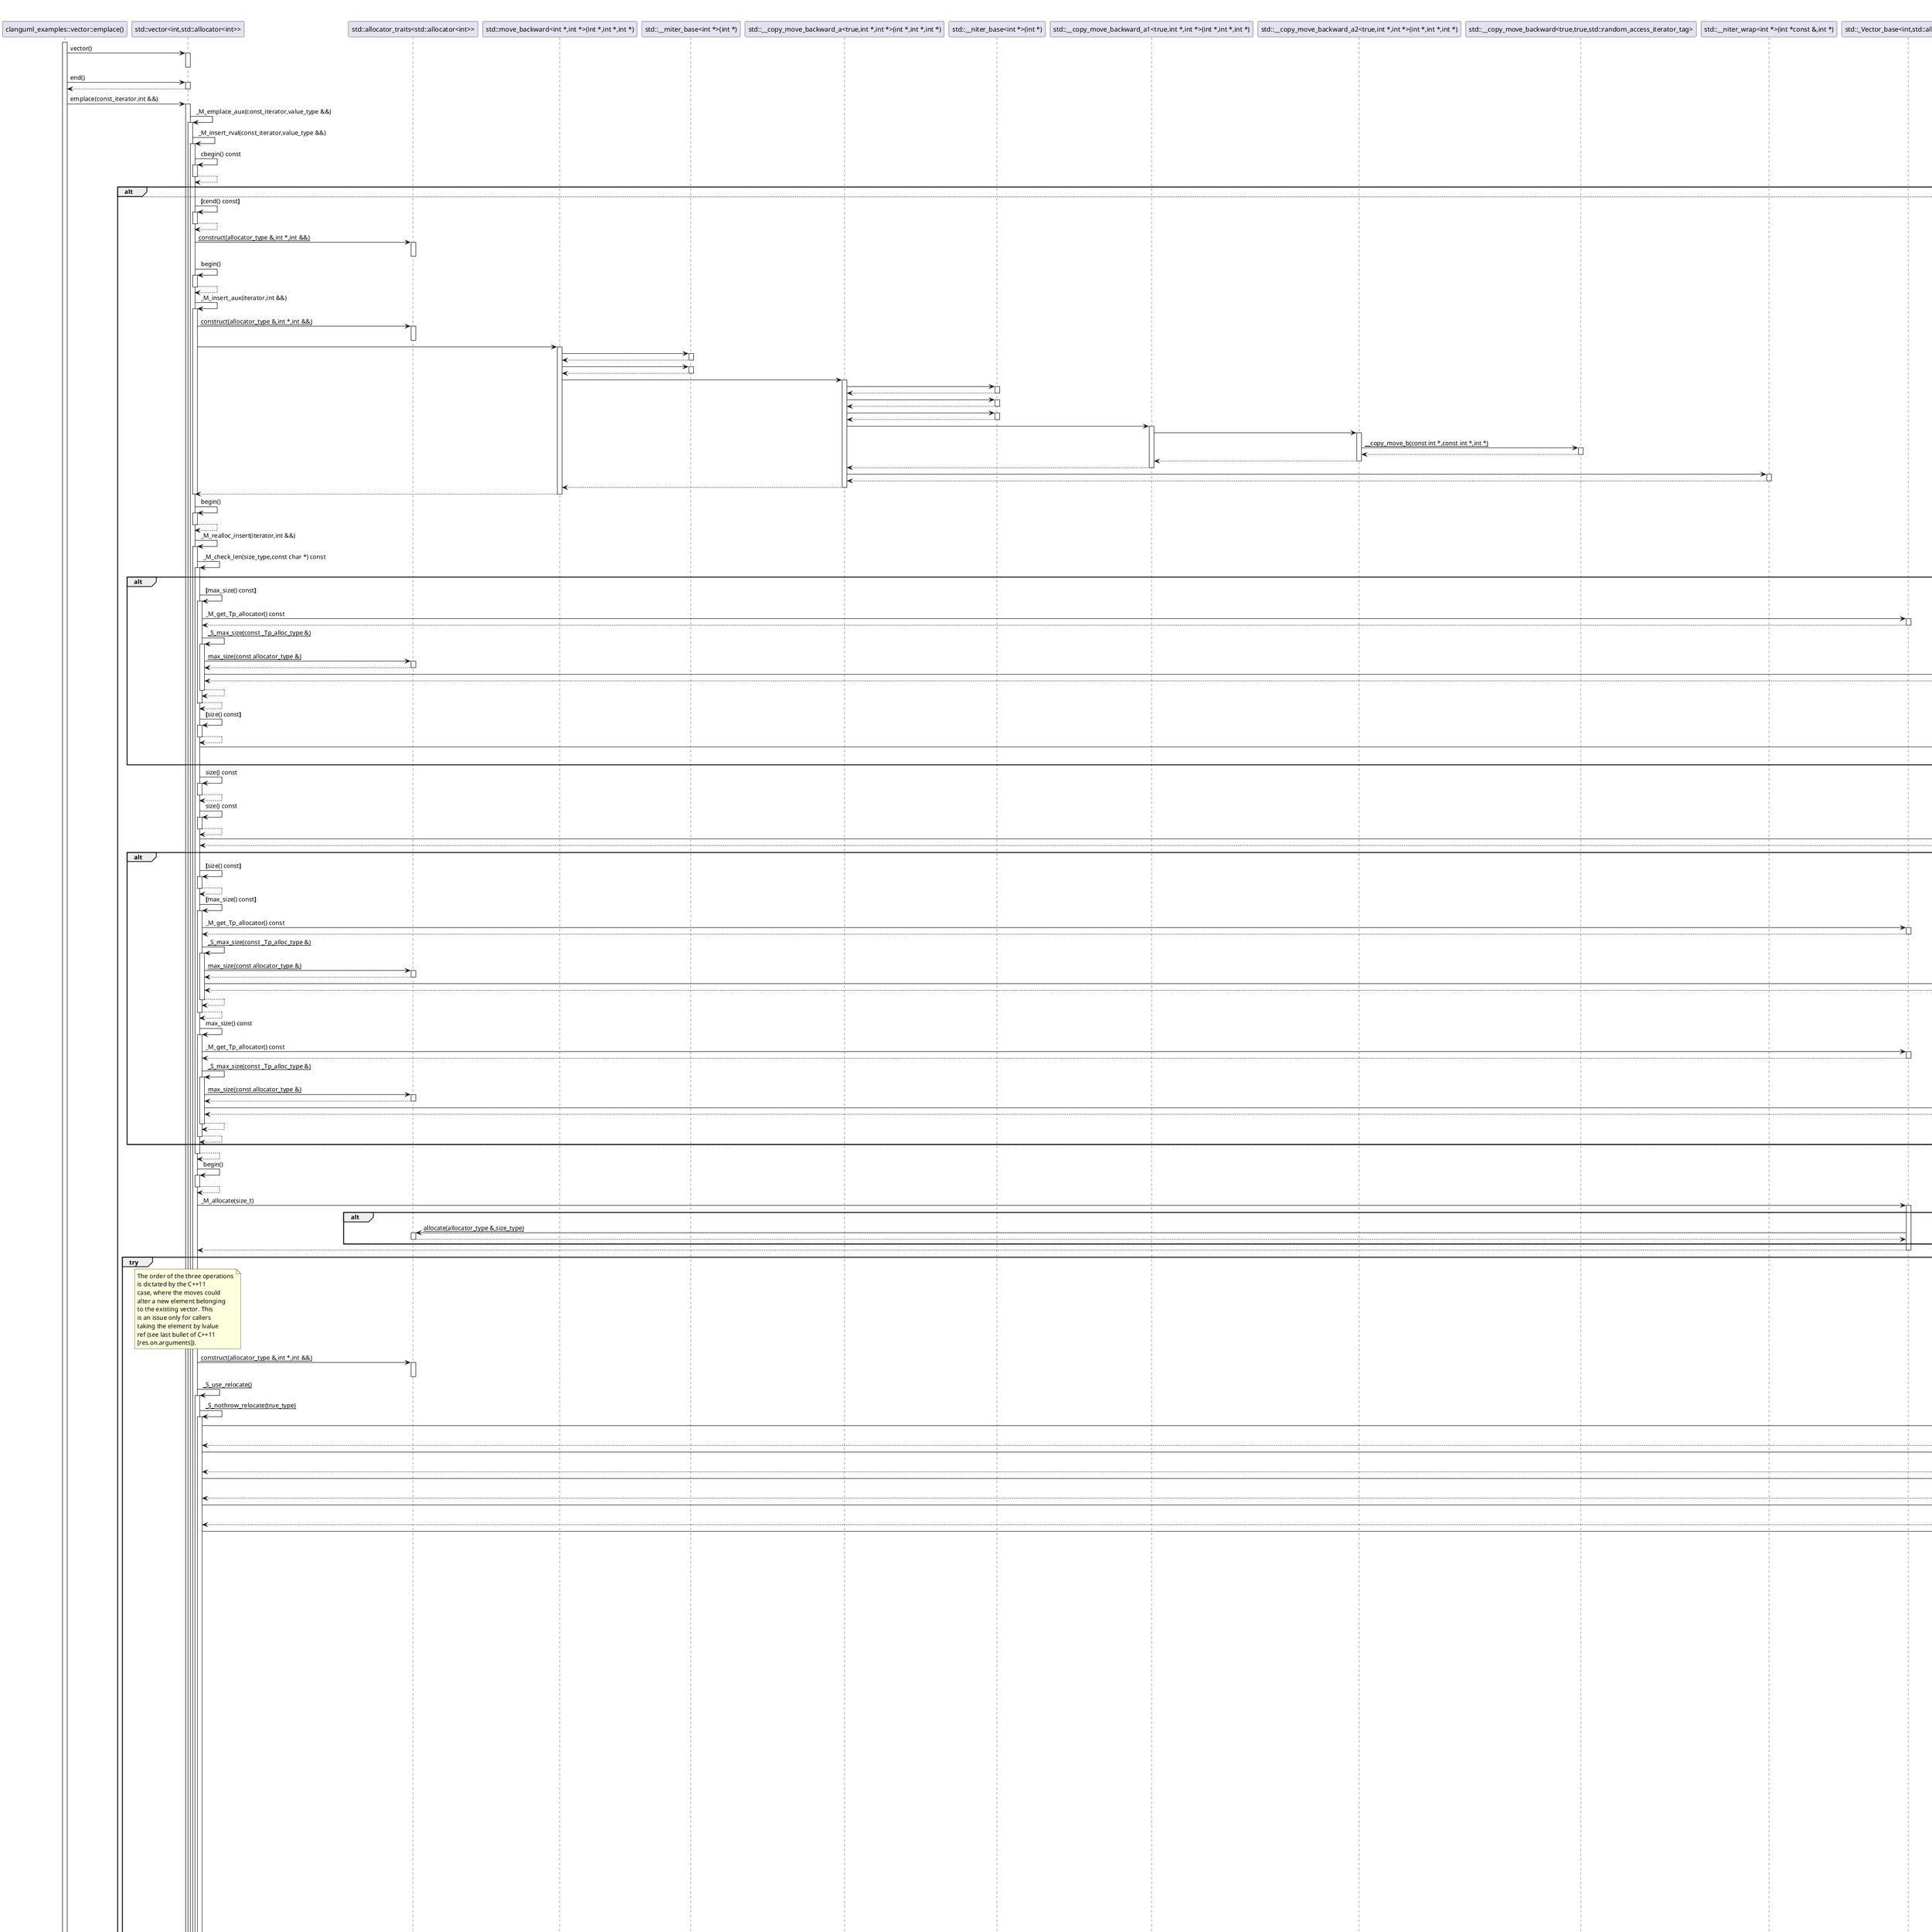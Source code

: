 @startuml
title std::vector emplace() sequence diagram
participant "clanguml_examples::vector::emplace()" as C_0011263144175145469968 [[https://github.com/bkryza/clang-uml-examples/blob/4db47111d5e311d6f44aebda99e419b7ffd8b7d2/cpp-standard-library/cpp-standard-library/src/vector.cc#L4{emplace}]]
activate C_0011263144175145469968
participant "std::vector<int,std::allocator<int>>" as C_0015941193700393482414 [[https://github.com/gcc-mirror/gcc/blob/releases/gcc-11.4.0/libstdc++-v3/include/bits/stl_vector.h#L389{}]]
C_0011263144175145469968 -> C_0015941193700393482414 [[https://github.com/bkryza/clang-uml-examples/blob/4db47111d5e311d6f44aebda99e419b7ffd8b7d2/cpp-standard-library/cpp-standard-library/src/vector.cc#L5{}]] : vector()
activate C_0015941193700393482414
deactivate C_0015941193700393482414
C_0011263144175145469968 -> C_0015941193700393482414 [[https://github.com/bkryza/clang-uml-examples/blob/4db47111d5e311d6f44aebda99e419b7ffd8b7d2/cpp-standard-library/cpp-standard-library/src/vector.cc#L6{}]] : end()
activate C_0015941193700393482414
C_0015941193700393482414 --> C_0011263144175145469968
deactivate C_0015941193700393482414
C_0011263144175145469968 -> C_0015941193700393482414 [[https://github.com/bkryza/clang-uml-examples/blob/4db47111d5e311d6f44aebda99e419b7ffd8b7d2/cpp-standard-library/cpp-standard-library/src/vector.cc#L6{}]] : emplace(const_iterator,int &&)
activate C_0015941193700393482414
C_0015941193700393482414 -> C_0015941193700393482414 [[https://github.com/gcc-mirror/gcc/blob/releases/gcc-11.4.0/libstdc++-v3/include/bits/stl_vector.h#L1249{}]] : _M_emplace_aux(const_iterator,value_type &&)
activate C_0015941193700393482414
C_0015941193700393482414 -> C_0015941193700393482414 [[https://github.com/gcc-mirror/gcc/blob/releases/gcc-11.4.0/libstdc++-v3/include/bits/stl_vector.h#L1751{}]] : _M_insert_rval(const_iterator,value_type &&)
activate C_0015941193700393482414
C_0015941193700393482414 -> C_0015941193700393482414 [[https://github.com/gcc-mirror/gcc/blob/releases/gcc-11.4.0/libstdc++-v3/include/bits/vector.tcc#L343{}]] : cbegin() const
activate C_0015941193700393482414
C_0015941193700393482414 --> C_0015941193700393482414
deactivate C_0015941193700393482414
alt
else
C_0015941193700393482414 -> C_0015941193700393482414 [[https://github.com/gcc-mirror/gcc/blob/releases/gcc-11.4.0/libstdc++-v3/include/bits/vector.tcc#L345{}]] : **[**cend() const**]**
activate C_0015941193700393482414
C_0015941193700393482414 --> C_0015941193700393482414
deactivate C_0015941193700393482414
participant "std::allocator_traits<std::allocator<int>>" as C_0010063822820481407780 [[https://github.com/gcc-mirror/gcc/blob/releases/gcc-11.4.0/libstdc++-v3/include/bits/alloc_traits.h#L411{}]]
C_0015941193700393482414 -> C_0010063822820481407780 [[https://github.com/gcc-mirror/gcc/blob/releases/gcc-11.4.0/libstdc++-v3/include/bits/vector.tcc#L348{}]] : __construct(allocator_type &,int *,int &&)__
activate C_0010063822820481407780
deactivate C_0010063822820481407780
C_0015941193700393482414 -> C_0015941193700393482414 [[https://github.com/gcc-mirror/gcc/blob/releases/gcc-11.4.0/libstdc++-v3/include/bits/vector.tcc#L354{}]] : begin()
activate C_0015941193700393482414
C_0015941193700393482414 --> C_0015941193700393482414
deactivate C_0015941193700393482414
C_0015941193700393482414 -> C_0015941193700393482414 [[https://github.com/gcc-mirror/gcc/blob/releases/gcc-11.4.0/libstdc++-v3/include/bits/vector.tcc#L354{}]] : _M_insert_aux(iterator,int &&)
activate C_0015941193700393482414
C_0015941193700393482414 -> C_0010063822820481407780 [[https://github.com/gcc-mirror/gcc/blob/releases/gcc-11.4.0/libstdc++-v3/include/bits/vector.tcc#L405{}]] : __construct(allocator_type &,int *,int &&)__
activate C_0010063822820481407780
deactivate C_0010063822820481407780
participant "std::move_backward<int *,int *>(int *,int *,int *)" as C_0009652104259835145654 [[https://github.com/gcc-mirror/gcc/blob/releases/gcc-11.4.0/libstdc++-v3/include/bits/stl_algobase.h#L884{}]]
C_0015941193700393482414 -> C_0009652104259835145654 [[https://github.com/gcc-mirror/gcc/blob/releases/gcc-11.4.0/libstdc++-v3/include/bits/vector.tcc#L412{}]] : 
activate C_0009652104259835145654
participant "std::__miter_base<int *>(int *)" as C_0005606349143570622066 [[https://github.com/gcc-mirror/gcc/blob/releases/gcc-11.4.0/libstdc++-v3/include/bits/cpp_type_traits.h#L560{}]]
C_0009652104259835145654 -> C_0005606349143570622066 [[https://github.com/gcc-mirror/gcc/blob/releases/gcc-11.4.0/libstdc++-v3/include/bits/stl_algobase.h#L894{}]] : 
activate C_0005606349143570622066
C_0005606349143570622066 --> C_0009652104259835145654
deactivate C_0005606349143570622066
C_0009652104259835145654 -> C_0005606349143570622066 [[https://github.com/gcc-mirror/gcc/blob/releases/gcc-11.4.0/libstdc++-v3/include/bits/stl_algobase.h#L895{}]] : 
activate C_0005606349143570622066
C_0005606349143570622066 --> C_0009652104259835145654
deactivate C_0005606349143570622066
participant "std::__copy_move_backward_a<true,int *,int *>(int *,int *,int *)" as C_0007141132863551649466 [[https://github.com/gcc-mirror/gcc/blob/releases/gcc-11.4.0/libstdc++-v3/include/bits/stl_algobase.h#L796{}]]
C_0009652104259835145654 -> C_0007141132863551649466 [[https://github.com/gcc-mirror/gcc/blob/releases/gcc-11.4.0/libstdc++-v3/include/bits/stl_algobase.h#L894{}]] : 
activate C_0007141132863551649466
participant "std::__niter_base<int *>(int *)" as C_0003398911146189074410 [[https://github.com/gcc-mirror/gcc/blob/releases/gcc-11.4.0/libstdc++-v3/include/bits/stl_algobase.h#L313{}]]
C_0007141132863551649466 -> C_0003398911146189074410 [[https://github.com/gcc-mirror/gcc/blob/releases/gcc-11.4.0/libstdc++-v3/include/bits/stl_algobase.h#L800{}]] : 
activate C_0003398911146189074410
C_0003398911146189074410 --> C_0007141132863551649466
deactivate C_0003398911146189074410
C_0007141132863551649466 -> C_0003398911146189074410 [[https://github.com/gcc-mirror/gcc/blob/releases/gcc-11.4.0/libstdc++-v3/include/bits/stl_algobase.h#L800{}]] : 
activate C_0003398911146189074410
C_0003398911146189074410 --> C_0007141132863551649466
deactivate C_0003398911146189074410
C_0007141132863551649466 -> C_0003398911146189074410 [[https://github.com/gcc-mirror/gcc/blob/releases/gcc-11.4.0/libstdc++-v3/include/bits/stl_algobase.h#L801{}]] : 
activate C_0003398911146189074410
C_0003398911146189074410 --> C_0007141132863551649466
deactivate C_0003398911146189074410
participant "std::__copy_move_backward_a1<true,int *,int *>(int *,int *,int *)" as C_0011783134468367473614 [[https://github.com/gcc-mirror/gcc/blob/releases/gcc-11.4.0/libstdc++-v3/include/bits/stl_algobase.h#L768{}]]
C_0007141132863551649466 -> C_0011783134468367473614 [[https://github.com/gcc-mirror/gcc/blob/releases/gcc-11.4.0/libstdc++-v3/include/bits/stl_algobase.h#L799{}]] : 
activate C_0011783134468367473614
participant "std::__copy_move_backward_a2<true,int *,int *>(int *,int *,int *)" as C_0009947005634884701560 [[https://github.com/gcc-mirror/gcc/blob/releases/gcc-11.4.0/libstdc++-v3/include/bits/stl_algobase.h#L750{}]]
C_0011783134468367473614 -> C_0009947005634884701560 [[https://github.com/gcc-mirror/gcc/blob/releases/gcc-11.4.0/libstdc++-v3/include/bits/stl_algobase.h#L769{}]] : 
activate C_0009947005634884701560
participant "std::__copy_move_backward<true,true,std::random_access_iterator_tag>" as C_0001492776226183515379 [[https://github.com/gcc-mirror/gcc/blob/releases/gcc-11.4.0/libstdc++-v3/include/bits/stl_algobase.h#L726{}]]
C_0009947005634884701560 -> C_0001492776226183515379 [[https://github.com/gcc-mirror/gcc/blob/releases/gcc-11.4.0/libstdc++-v3/include/bits/stl_algobase.h#L758{}]] : ____copy_move_b(const int *,const int *,int *)__
activate C_0001492776226183515379
C_0001492776226183515379 --> C_0009947005634884701560
deactivate C_0001492776226183515379
C_0009947005634884701560 --> C_0011783134468367473614
deactivate C_0009947005634884701560
C_0011783134468367473614 --> C_0007141132863551649466
deactivate C_0011783134468367473614
participant "std::__niter_wrap<int *>(int *const &,int *)" as C_0016017675111949389967 [[https://github.com/gcc-mirror/gcc/blob/releases/gcc-11.4.0/libstdc++-v3/include/bits/stl_algobase.h#L335{}]]
C_0007141132863551649466 -> C_0016017675111949389967 [[https://github.com/gcc-mirror/gcc/blob/releases/gcc-11.4.0/libstdc++-v3/include/bits/stl_algobase.h#L798{}]] : 
activate C_0016017675111949389967
C_0016017675111949389967 --> C_0007141132863551649466
deactivate C_0016017675111949389967
C_0007141132863551649466 --> C_0009652104259835145654
deactivate C_0007141132863551649466
C_0009652104259835145654 --> C_0015941193700393482414
deactivate C_0009652104259835145654
deactivate C_0015941193700393482414
C_0015941193700393482414 -> C_0015941193700393482414 [[https://github.com/gcc-mirror/gcc/blob/releases/gcc-11.4.0/libstdc++-v3/include/bits/vector.tcc#L356{}]] : begin()
activate C_0015941193700393482414
C_0015941193700393482414 --> C_0015941193700393482414
deactivate C_0015941193700393482414
C_0015941193700393482414 -> C_0015941193700393482414 [[https://github.com/gcc-mirror/gcc/blob/releases/gcc-11.4.0/libstdc++-v3/include/bits/vector.tcc#L356{}]] : _M_realloc_insert(iterator,int &&)
activate C_0015941193700393482414
C_0015941193700393482414 -> C_0015941193700393482414 [[https://github.com/gcc-mirror/gcc/blob/releases/gcc-11.4.0/libstdc++-v3/include/bits/vector.tcc#L436{}]] : _M_check_len(size_type,const char *) const
activate C_0015941193700393482414
alt
C_0015941193700393482414 -> C_0015941193700393482414 [[https://github.com/gcc-mirror/gcc/blob/releases/gcc-11.4.0/libstdc++-v3/include/bits/stl_vector.h#L1758{}]] : **[**max_size() const**]**
activate C_0015941193700393482414
participant "std::_Vector_base<int,std::allocator<int>>" as C_0002242519539507971003 [[https://github.com/gcc-mirror/gcc/blob/releases/gcc-11.4.0/libstdc++-v3/include/bits/stl_vector.h#L84{}]]
C_0015941193700393482414 -> C_0002242519539507971003 [[https://github.com/gcc-mirror/gcc/blob/releases/gcc-11.4.0/libstdc++-v3/include/bits/stl_vector.h#L924{}]] : _M_get_Tp_allocator() const
activate C_0002242519539507971003
C_0002242519539507971003 --> C_0015941193700393482414
deactivate C_0002242519539507971003
C_0015941193700393482414 -> C_0015941193700393482414 [[https://github.com/gcc-mirror/gcc/blob/releases/gcc-11.4.0/libstdc++-v3/include/bits/stl_vector.h#L924{}]] : ___S_max_size(const _Tp_alloc_type &)__
activate C_0015941193700393482414
C_0015941193700393482414 -> C_0010063822820481407780 [[https://github.com/gcc-mirror/gcc/blob/releases/gcc-11.4.0/libstdc++-v3/include/bits/stl_vector.h#L1783{}]] : __max_size(const allocator_type &)__
activate C_0010063822820481407780
C_0010063822820481407780 --> C_0015941193700393482414
deactivate C_0010063822820481407780
participant "std::min<unsigned long>(const unsigned long &,const unsigned long &)" as C_0009138995724741752461 [[https://github.com/gcc-mirror/gcc/blob/releases/gcc-11.4.0/libstdc++-v3/include/bits/stl_algobase.h#L230{}]]
C_0015941193700393482414 -> C_0009138995724741752461 [[https://github.com/gcc-mirror/gcc/blob/releases/gcc-11.4.0/libstdc++-v3/include/bits/stl_vector.h#L1784{}]] : 
activate C_0009138995724741752461
C_0009138995724741752461 --> C_0015941193700393482414
deactivate C_0009138995724741752461
C_0015941193700393482414 --> C_0015941193700393482414
deactivate C_0015941193700393482414
C_0015941193700393482414 --> C_0015941193700393482414
deactivate C_0015941193700393482414
C_0015941193700393482414 -> C_0015941193700393482414 [[https://github.com/gcc-mirror/gcc/blob/releases/gcc-11.4.0/libstdc++-v3/include/bits/stl_vector.h#L1758{}]] : **[**size() const**]**
activate C_0015941193700393482414
C_0015941193700393482414 --> C_0015941193700393482414
deactivate C_0015941193700393482414
participant "std::__throw_length_error(const char *)" as C_0012137766637998982545 [[https://github.com/gcc-mirror/gcc/blob/releases/gcc-11.4.0/libstdc++-v3/include/bits/functexcept.h#L75{}]]
C_0015941193700393482414 -> C_0012137766637998982545 [[https://github.com/gcc-mirror/gcc/blob/releases/gcc-11.4.0/libstdc++-v3/include/bits/stl_vector.h#L1759{}]] : 
activate C_0012137766637998982545
deactivate C_0012137766637998982545
end
C_0015941193700393482414 -> C_0015941193700393482414 [[https://github.com/gcc-mirror/gcc/blob/releases/gcc-11.4.0/libstdc++-v3/include/bits/stl_vector.h#L1761{}]] : size() const
activate C_0015941193700393482414
C_0015941193700393482414 --> C_0015941193700393482414
deactivate C_0015941193700393482414
C_0015941193700393482414 -> C_0015941193700393482414 [[https://github.com/gcc-mirror/gcc/blob/releases/gcc-11.4.0/libstdc++-v3/include/bits/stl_vector.h#L1761{}]] : size() const
activate C_0015941193700393482414
C_0015941193700393482414 --> C_0015941193700393482414
deactivate C_0015941193700393482414
participant "std::max<unsigned long>(const unsigned long &,const unsigned long &)" as C_0017273831125994635944 [[https://github.com/gcc-mirror/gcc/blob/releases/gcc-11.4.0/libstdc++-v3/include/bits/stl_algobase.h#L254{}]]
C_0015941193700393482414 -> C_0017273831125994635944 [[https://github.com/gcc-mirror/gcc/blob/releases/gcc-11.4.0/libstdc++-v3/include/bits/stl_vector.h#L1761{}]] : 
activate C_0017273831125994635944
C_0017273831125994635944 --> C_0015941193700393482414
deactivate C_0017273831125994635944
alt
C_0015941193700393482414 -> C_0015941193700393482414 [[https://github.com/gcc-mirror/gcc/blob/releases/gcc-11.4.0/libstdc++-v3/include/bits/stl_vector.h#L1762{}]] : **[**size() const**]**
activate C_0015941193700393482414
C_0015941193700393482414 --> C_0015941193700393482414
deactivate C_0015941193700393482414
C_0015941193700393482414 -> C_0015941193700393482414 [[https://github.com/gcc-mirror/gcc/blob/releases/gcc-11.4.0/libstdc++-v3/include/bits/stl_vector.h#L1762{}]] : **[**max_size() const**]**
activate C_0015941193700393482414
C_0015941193700393482414 -> C_0002242519539507971003 [[https://github.com/gcc-mirror/gcc/blob/releases/gcc-11.4.0/libstdc++-v3/include/bits/stl_vector.h#L924{}]] : _M_get_Tp_allocator() const
activate C_0002242519539507971003
C_0002242519539507971003 --> C_0015941193700393482414
deactivate C_0002242519539507971003
C_0015941193700393482414 -> C_0015941193700393482414 [[https://github.com/gcc-mirror/gcc/blob/releases/gcc-11.4.0/libstdc++-v3/include/bits/stl_vector.h#L924{}]] : ___S_max_size(const _Tp_alloc_type &)__
activate C_0015941193700393482414
C_0015941193700393482414 -> C_0010063822820481407780 [[https://github.com/gcc-mirror/gcc/blob/releases/gcc-11.4.0/libstdc++-v3/include/bits/stl_vector.h#L1783{}]] : __max_size(const allocator_type &)__
activate C_0010063822820481407780
C_0010063822820481407780 --> C_0015941193700393482414
deactivate C_0010063822820481407780
C_0015941193700393482414 -> C_0009138995724741752461 [[https://github.com/gcc-mirror/gcc/blob/releases/gcc-11.4.0/libstdc++-v3/include/bits/stl_vector.h#L1784{}]] : 
activate C_0009138995724741752461
C_0009138995724741752461 --> C_0015941193700393482414
deactivate C_0009138995724741752461
C_0015941193700393482414 --> C_0015941193700393482414
deactivate C_0015941193700393482414
C_0015941193700393482414 --> C_0015941193700393482414
deactivate C_0015941193700393482414
C_0015941193700393482414 -> C_0015941193700393482414 [[https://github.com/gcc-mirror/gcc/blob/releases/gcc-11.4.0/libstdc++-v3/include/bits/stl_vector.h#L1762{}]] : max_size() const
activate C_0015941193700393482414
C_0015941193700393482414 -> C_0002242519539507971003 [[https://github.com/gcc-mirror/gcc/blob/releases/gcc-11.4.0/libstdc++-v3/include/bits/stl_vector.h#L924{}]] : _M_get_Tp_allocator() const
activate C_0002242519539507971003
C_0002242519539507971003 --> C_0015941193700393482414
deactivate C_0002242519539507971003
C_0015941193700393482414 -> C_0015941193700393482414 [[https://github.com/gcc-mirror/gcc/blob/releases/gcc-11.4.0/libstdc++-v3/include/bits/stl_vector.h#L924{}]] : ___S_max_size(const _Tp_alloc_type &)__
activate C_0015941193700393482414
C_0015941193700393482414 -> C_0010063822820481407780 [[https://github.com/gcc-mirror/gcc/blob/releases/gcc-11.4.0/libstdc++-v3/include/bits/stl_vector.h#L1783{}]] : __max_size(const allocator_type &)__
activate C_0010063822820481407780
C_0010063822820481407780 --> C_0015941193700393482414
deactivate C_0010063822820481407780
C_0015941193700393482414 -> C_0009138995724741752461 [[https://github.com/gcc-mirror/gcc/blob/releases/gcc-11.4.0/libstdc++-v3/include/bits/stl_vector.h#L1784{}]] : 
activate C_0009138995724741752461
C_0009138995724741752461 --> C_0015941193700393482414
deactivate C_0009138995724741752461
C_0015941193700393482414 --> C_0015941193700393482414
deactivate C_0015941193700393482414
C_0015941193700393482414 --> C_0015941193700393482414
deactivate C_0015941193700393482414
else
end
C_0015941193700393482414 --> C_0015941193700393482414
deactivate C_0015941193700393482414
C_0015941193700393482414 -> C_0015941193700393482414 [[https://github.com/gcc-mirror/gcc/blob/releases/gcc-11.4.0/libstdc++-v3/include/bits/vector.tcc#L439{}]] : begin()
activate C_0015941193700393482414
C_0015941193700393482414 --> C_0015941193700393482414
deactivate C_0015941193700393482414
C_0015941193700393482414 -> C_0002242519539507971003 [[https://github.com/gcc-mirror/gcc/blob/releases/gcc-11.4.0/libstdc++-v3/include/bits/vector.tcc#L440{}]] : _M_allocate(size_t)
activate C_0002242519539507971003
alt
C_0002242519539507971003 -> C_0010063822820481407780 [[https://github.com/gcc-mirror/gcc/blob/releases/gcc-11.4.0/libstdc++-v3/include/bits/stl_vector.h#L346{}]] : __allocate(allocator_type &,size_type)__
activate C_0010063822820481407780
C_0010063822820481407780 --> C_0002242519539507971003
deactivate C_0010063822820481407780
else
end
C_0002242519539507971003 --> C_0015941193700393482414
deactivate C_0002242519539507971003
group try
note over C_0015941193700393482414
The order of the three operations
is dictated by the C++11
case, where the moves could
alter a new element belonging
to the existing vector. This
is an issue only for callers
taking the element by lvalue
ref (see last bullet of C++11
[res.on.arguments]).
end note
C_0015941193700393482414 -> C_0010063822820481407780 [[https://github.com/gcc-mirror/gcc/blob/releases/gcc-11.4.0/libstdc++-v3/include/bits/vector.tcc#L449{}]] : __construct(allocator_type &,int *,int &&)__
activate C_0010063822820481407780
deactivate C_0010063822820481407780
C_0015941193700393482414 -> C_0015941193700393482414 [[https://github.com/gcc-mirror/gcc/blob/releases/gcc-11.4.0/libstdc++-v3/include/bits/vector.tcc#L459{}]] : ___S_use_relocate()__
activate C_0015941193700393482414
C_0015941193700393482414 -> C_0015941193700393482414 [[https://github.com/gcc-mirror/gcc/blob/releases/gcc-11.4.0/libstdc++-v3/include/bits/stl_vector.h#L449{}]] : ___S_nothrow_relocate(true_type)__
activate C_0015941193700393482414
participant "std::declval<int *>()" as C_0004779186066276791745 [[https://github.com/gcc-mirror/gcc/blob/releases/gcc-11.4.0/libstdc++-v3/include/type_traits#L2358{}]]
C_0015941193700393482414 -> C_0004779186066276791745 [[https://github.com/gcc-mirror/gcc/blob/releases/gcc-11.4.0/libstdc++-v3/include/bits/stl_vector.h#L433{}]] : 
activate C_0004779186066276791745
participant "std::__declval<int *,int *&&>(int)" as C_0018160989867957437293 [[https://github.com/gcc-mirror/gcc/blob/releases/gcc-11.4.0/libstdc++-v3/include/type_traits#L808{}]]
C_0004779186066276791745 -> C_0018160989867957437293 [[https://github.com/gcc-mirror/gcc/blob/releases/gcc-11.4.0/libstdc++-v3/include/type_traits#L2358{}]] : 
activate C_0018160989867957437293
C_0018160989867957437293 --> C_0004779186066276791745
deactivate C_0018160989867957437293
C_0004779186066276791745 --> C_0015941193700393482414
deactivate C_0004779186066276791745
C_0015941193700393482414 -> C_0004779186066276791745 [[https://github.com/gcc-mirror/gcc/blob/releases/gcc-11.4.0/libstdc++-v3/include/bits/stl_vector.h#L434{}]] : 
activate C_0004779186066276791745
C_0004779186066276791745 -> C_0018160989867957437293 [[https://github.com/gcc-mirror/gcc/blob/releases/gcc-11.4.0/libstdc++-v3/include/type_traits#L2358{}]] : 
activate C_0018160989867957437293
C_0018160989867957437293 --> C_0004779186066276791745
deactivate C_0018160989867957437293
C_0004779186066276791745 --> C_0015941193700393482414
deactivate C_0004779186066276791745
C_0015941193700393482414 -> C_0004779186066276791745 [[https://github.com/gcc-mirror/gcc/blob/releases/gcc-11.4.0/libstdc++-v3/include/bits/stl_vector.h#L435{}]] : 
activate C_0004779186066276791745
C_0004779186066276791745 -> C_0018160989867957437293 [[https://github.com/gcc-mirror/gcc/blob/releases/gcc-11.4.0/libstdc++-v3/include/type_traits#L2358{}]] : 
activate C_0018160989867957437293
C_0018160989867957437293 --> C_0004779186066276791745
deactivate C_0018160989867957437293
C_0004779186066276791745 --> C_0015941193700393482414
deactivate C_0004779186066276791745
participant "std::declval<std::allocator<int> &>()" as C_0002484442590246211927 [[https://github.com/gcc-mirror/gcc/blob/releases/gcc-11.4.0/libstdc++-v3/include/type_traits#L2358{}]]
C_0015941193700393482414 -> C_0002484442590246211927 [[https://github.com/gcc-mirror/gcc/blob/releases/gcc-11.4.0/libstdc++-v3/include/bits/stl_vector.h#L436{}]] : 
activate C_0002484442590246211927
participant "std::__declval<std::allocator<int> &,std::allocator<int> &>(int)" as C_0005450069788562230153 [[https://github.com/gcc-mirror/gcc/blob/releases/gcc-11.4.0/libstdc++-v3/include/type_traits#L808{}]]
C_0002484442590246211927 -> C_0005450069788562230153 [[https://github.com/gcc-mirror/gcc/blob/releases/gcc-11.4.0/libstdc++-v3/include/type_traits#L2358{}]] : 
activate C_0005450069788562230153
C_0005450069788562230153 --> C_0002484442590246211927
deactivate C_0005450069788562230153
C_0002484442590246211927 --> C_0015941193700393482414
deactivate C_0002484442590246211927
participant "std::__relocate_a<int *,int *,std::allocator<int>>(int *,int *,int *,std::allocator<int> &)" as C_0009333400899182116630 [[https://github.com/gcc-mirror/gcc/blob/releases/gcc-11.4.0/libstdc++-v3/include/bits/stl_uninitialized.h#L1040{}]]
C_0015941193700393482414 -> C_0009333400899182116630 [[https://github.com/gcc-mirror/gcc/blob/releases/gcc-11.4.0/libstdc++-v3/include/bits/stl_vector.h#L433{}]] : 
activate C_0009333400899182116630
participant "std::__niter_base<_Iterator>(reverse_iterator<_Iterator>)" as C_0013490546104110753729 [[https://github.com/gcc-mirror/gcc/blob/releases/gcc-11.4.0/libstdc++-v3/include/bits/stl_iterator.h#L619{}]]
C_0009333400899182116630 -> C_0013490546104110753729 [[https://github.com/gcc-mirror/gcc/blob/releases/gcc-11.4.0/libstdc++-v3/include/bits/stl_uninitialized.h#L1042{}]] : 
activate C_0013490546104110753729
participant "std::reverse_iterator<_Iterator>" as C_0003742820890603540341 [[https://github.com/gcc-mirror/gcc/blob/releases/gcc-11.4.0/libstdc++-v3/include/bits/stl_iterator.h#L128{}]]
C_0013490546104110753729 -> C_0003742820890603540341 [[https://github.com/gcc-mirror/gcc/blob/releases/gcc-11.4.0/libstdc++-v3/include/bits/stl_iterator.h#L620{}]] : base() const
activate C_0003742820890603540341
C_0003742820890603540341 --> C_0013490546104110753729
deactivate C_0003742820890603540341
participant "std::__make_reverse_iterator<_Iterator>(_Iterator)" as C_0017093837099329869810 [[https://github.com/gcc-mirror/gcc/blob/releases/gcc-11.4.0/libstdc++-v3/include/bits/stl_iterator.h#L593{}]]
C_0013490546104110753729 -> C_0017093837099329869810 [[https://github.com/gcc-mirror/gcc/blob/releases/gcc-11.4.0/libstdc++-v3/include/bits/stl_iterator.h#L620{}]] : 
activate C_0017093837099329869810
C_0017093837099329869810 --> C_0013490546104110753729
deactivate C_0017093837099329869810
C_0013490546104110753729 -> C_0003742820890603540341 [[https://github.com/gcc-mirror/gcc/blob/releases/gcc-11.4.0/libstdc++-v3/include/bits/stl_iterator.h#L621{}]] : base() const
activate C_0003742820890603540341
C_0003742820890603540341 --> C_0013490546104110753729
deactivate C_0003742820890603540341
C_0013490546104110753729 -> C_0013490546104110753729 [[https://github.com/gcc-mirror/gcc/blob/releases/gcc-11.4.0/libstdc++-v3/include/bits/stl_iterator.h#L621{}]] : 
activate C_0013490546104110753729
deactivate C_0013490546104110753729
C_0013490546104110753729 -> C_0017093837099329869810 [[https://github.com/gcc-mirror/gcc/blob/releases/gcc-11.4.0/libstdc++-v3/include/bits/stl_iterator.h#L621{}]] : 
activate C_0017093837099329869810
C_0017093837099329869810 --> C_0013490546104110753729
deactivate C_0017093837099329869810
C_0013490546104110753729 --> C_0009333400899182116630
deactivate C_0013490546104110753729
C_0009333400899182116630 -> C_0013490546104110753729 [[https://github.com/gcc-mirror/gcc/blob/releases/gcc-11.4.0/libstdc++-v3/include/bits/stl_uninitialized.h#L1043{}]] : 
activate C_0013490546104110753729
C_0013490546104110753729 -> C_0003742820890603540341 [[https://github.com/gcc-mirror/gcc/blob/releases/gcc-11.4.0/libstdc++-v3/include/bits/stl_iterator.h#L620{}]] : base() const
activate C_0003742820890603540341
C_0003742820890603540341 --> C_0013490546104110753729
deactivate C_0003742820890603540341
C_0013490546104110753729 -> C_0017093837099329869810 [[https://github.com/gcc-mirror/gcc/blob/releases/gcc-11.4.0/libstdc++-v3/include/bits/stl_iterator.h#L620{}]] : 
activate C_0017093837099329869810
C_0017093837099329869810 --> C_0013490546104110753729
deactivate C_0017093837099329869810
C_0013490546104110753729 -> C_0003742820890603540341 [[https://github.com/gcc-mirror/gcc/blob/releases/gcc-11.4.0/libstdc++-v3/include/bits/stl_iterator.h#L621{}]] : base() const
activate C_0003742820890603540341
C_0003742820890603540341 --> C_0013490546104110753729
deactivate C_0003742820890603540341
C_0013490546104110753729 -> C_0013490546104110753729 [[https://github.com/gcc-mirror/gcc/blob/releases/gcc-11.4.0/libstdc++-v3/include/bits/stl_iterator.h#L621{}]] : 
activate C_0013490546104110753729
deactivate C_0013490546104110753729
C_0013490546104110753729 -> C_0017093837099329869810 [[https://github.com/gcc-mirror/gcc/blob/releases/gcc-11.4.0/libstdc++-v3/include/bits/stl_iterator.h#L621{}]] : 
activate C_0017093837099329869810
C_0017093837099329869810 --> C_0013490546104110753729
deactivate C_0017093837099329869810
C_0013490546104110753729 --> C_0009333400899182116630
deactivate C_0013490546104110753729
C_0009333400899182116630 -> C_0013490546104110753729 [[https://github.com/gcc-mirror/gcc/blob/releases/gcc-11.4.0/libstdc++-v3/include/bits/stl_uninitialized.h#L1044{}]] : 
activate C_0013490546104110753729
C_0013490546104110753729 -> C_0003742820890603540341 [[https://github.com/gcc-mirror/gcc/blob/releases/gcc-11.4.0/libstdc++-v3/include/bits/stl_iterator.h#L620{}]] : base() const
activate C_0003742820890603540341
C_0003742820890603540341 --> C_0013490546104110753729
deactivate C_0003742820890603540341
C_0013490546104110753729 -> C_0017093837099329869810 [[https://github.com/gcc-mirror/gcc/blob/releases/gcc-11.4.0/libstdc++-v3/include/bits/stl_iterator.h#L620{}]] : 
activate C_0017093837099329869810
C_0017093837099329869810 --> C_0013490546104110753729
deactivate C_0017093837099329869810
C_0013490546104110753729 -> C_0003742820890603540341 [[https://github.com/gcc-mirror/gcc/blob/releases/gcc-11.4.0/libstdc++-v3/include/bits/stl_iterator.h#L621{}]] : base() const
activate C_0003742820890603540341
C_0003742820890603540341 --> C_0013490546104110753729
deactivate C_0003742820890603540341
C_0013490546104110753729 -> C_0013490546104110753729 [[https://github.com/gcc-mirror/gcc/blob/releases/gcc-11.4.0/libstdc++-v3/include/bits/stl_iterator.h#L621{}]] : 
activate C_0013490546104110753729
deactivate C_0013490546104110753729
C_0013490546104110753729 -> C_0017093837099329869810 [[https://github.com/gcc-mirror/gcc/blob/releases/gcc-11.4.0/libstdc++-v3/include/bits/stl_iterator.h#L621{}]] : 
activate C_0017093837099329869810
C_0017093837099329869810 --> C_0013490546104110753729
deactivate C_0017093837099329869810
C_0013490546104110753729 --> C_0009333400899182116630
deactivate C_0013490546104110753729
participant "std::__relocate_a_1<_InputIterator,_ForwardIterator,_Allocator>(_InputIterator,_InputIterator,_ForwardIterator,_Allocator &)" as C_0010103345603917914684 [[https://github.com/gcc-mirror/gcc/blob/releases/gcc-11.4.0/libstdc++-v3/include/bits/stl_uninitialized.h#L1018{}]]
C_0009333400899182116630 -> C_0010103345603917914684 [[https://github.com/gcc-mirror/gcc/blob/releases/gcc-11.4.0/libstdc++-v3/include/bits/stl_uninitialized.h#L1042{}]] : 
activate C_0010103345603917914684
participant "std::addressof<_Tp>(_Tp &)" as C_0016309925141782302803 [[https://github.com/gcc-mirror/gcc/blob/releases/gcc-11.4.0/libstdc++-v3/include/bits/move.h#L145{}]]
C_0010103345603917914684 -> C_0016309925141782302803 [[https://github.com/gcc-mirror/gcc/blob/releases/gcc-11.4.0/libstdc++-v3/include/bits/stl_uninitialized.h#L1020{}]] : 
activate C_0016309925141782302803
participant "std::__addressof<_Tp>(_Tp &)" as C_0015325481175427428618 [[https://github.com/gcc-mirror/gcc/blob/releases/gcc-11.4.0/libstdc++-v3/include/bits/move.h#L49{}]]
C_0016309925141782302803 -> C_0015325481175427428618 [[https://github.com/gcc-mirror/gcc/blob/releases/gcc-11.4.0/libstdc++-v3/include/bits/move.h#L146{}]] : 
activate C_0015325481175427428618
C_0015325481175427428618 --> C_0016309925141782302803
deactivate C_0015325481175427428618
C_0016309925141782302803 --> C_0010103345603917914684
deactivate C_0016309925141782302803
C_0010103345603917914684 -> C_0016309925141782302803 [[https://github.com/gcc-mirror/gcc/blob/releases/gcc-11.4.0/libstdc++-v3/include/bits/stl_uninitialized.h#L1021{}]] : 
activate C_0016309925141782302803
C_0016309925141782302803 -> C_0015325481175427428618 [[https://github.com/gcc-mirror/gcc/blob/releases/gcc-11.4.0/libstdc++-v3/include/bits/move.h#L146{}]] : 
activate C_0015325481175427428618
C_0015325481175427428618 --> C_0016309925141782302803
deactivate C_0015325481175427428618
C_0016309925141782302803 --> C_0010103345603917914684
deactivate C_0016309925141782302803
participant "std::__relocate_object_a<_Tp,_Up,_Allocator>(_Tp *__restrict,_Up *__restrict,_Allocator &)" as C_0007790754317980112537 [[https://github.com/gcc-mirror/gcc/blob/releases/gcc-11.4.0/libstdc++-v3/include/bits/stl_uninitialized.h#L986{}]]
C_0010103345603917914684 -> C_0007790754317980112537 [[https://github.com/gcc-mirror/gcc/blob/releases/gcc-11.4.0/libstdc++-v3/include/bits/stl_uninitialized.h#L1020{}]] : 
activate C_0007790754317980112537
participant "std::move<_Tp>(_Tp &&)" as C_0001253935025964345836 [[https://github.com/gcc-mirror/gcc/blob/releases/gcc-11.4.0/libstdc++-v3/include/bits/move.h#L104{}]]
C_0007790754317980112537 -> C_0001253935025964345836 [[https://github.com/gcc-mirror/gcc/blob/releases/gcc-11.4.0/libstdc++-v3/include/bits/stl_uninitialized.h#L989{}]] : 
activate C_0001253935025964345836
C_0001253935025964345836 --> C_0007790754317980112537
deactivate C_0001253935025964345836
C_0007790754317980112537 -> C_0015325481175427428618 [[https://github.com/gcc-mirror/gcc/blob/releases/gcc-11.4.0/libstdc++-v3/include/bits/stl_uninitialized.h#L991{}]] : 
activate C_0015325481175427428618
C_0015325481175427428618 --> C_0007790754317980112537
deactivate C_0015325481175427428618
C_0007790754317980112537 -> C_0001253935025964345836 [[https://github.com/gcc-mirror/gcc/blob/releases/gcc-11.4.0/libstdc++-v3/include/bits/stl_uninitialized.h#L994{}]] : 
activate C_0001253935025964345836
C_0001253935025964345836 --> C_0007790754317980112537
deactivate C_0001253935025964345836
C_0007790754317980112537 -> C_0015325481175427428618 [[https://github.com/gcc-mirror/gcc/blob/releases/gcc-11.4.0/libstdc++-v3/include/bits/stl_uninitialized.h#L995{}]] : 
activate C_0015325481175427428618
C_0015325481175427428618 --> C_0007790754317980112537
deactivate C_0015325481175427428618
deactivate C_0007790754317980112537
loop
C_0010103345603917914684 -> C_0015325481175427428618 [[https://github.com/gcc-mirror/gcc/blob/releases/gcc-11.4.0/libstdc++-v3/include/bits/stl_uninitialized.h#L1032{}]] : 
activate C_0015325481175427428618
C_0015325481175427428618 --> C_0010103345603917914684
deactivate C_0015325481175427428618
C_0010103345603917914684 -> C_0015325481175427428618 [[https://github.com/gcc-mirror/gcc/blob/releases/gcc-11.4.0/libstdc++-v3/include/bits/stl_uninitialized.h#L1033{}]] : 
activate C_0015325481175427428618
C_0015325481175427428618 --> C_0010103345603917914684
deactivate C_0015325481175427428618
C_0010103345603917914684 -> C_0007790754317980112537 [[https://github.com/gcc-mirror/gcc/blob/releases/gcc-11.4.0/libstdc++-v3/include/bits/stl_uninitialized.h#L1032{}]] : 
activate C_0007790754317980112537
C_0007790754317980112537 -> C_0001253935025964345836 [[https://github.com/gcc-mirror/gcc/blob/releases/gcc-11.4.0/libstdc++-v3/include/bits/stl_uninitialized.h#L989{}]] : 
activate C_0001253935025964345836
C_0001253935025964345836 --> C_0007790754317980112537
deactivate C_0001253935025964345836
C_0007790754317980112537 -> C_0015325481175427428618 [[https://github.com/gcc-mirror/gcc/blob/releases/gcc-11.4.0/libstdc++-v3/include/bits/stl_uninitialized.h#L991{}]] : 
activate C_0015325481175427428618
C_0015325481175427428618 --> C_0007790754317980112537
deactivate C_0015325481175427428618
C_0007790754317980112537 -> C_0001253935025964345836 [[https://github.com/gcc-mirror/gcc/blob/releases/gcc-11.4.0/libstdc++-v3/include/bits/stl_uninitialized.h#L994{}]] : 
activate C_0001253935025964345836
C_0001253935025964345836 --> C_0007790754317980112537
deactivate C_0001253935025964345836
C_0007790754317980112537 -> C_0015325481175427428618 [[https://github.com/gcc-mirror/gcc/blob/releases/gcc-11.4.0/libstdc++-v3/include/bits/stl_uninitialized.h#L995{}]] : 
activate C_0015325481175427428618
C_0015325481175427428618 --> C_0007790754317980112537
deactivate C_0015325481175427428618
deactivate C_0007790754317980112537
end
C_0010103345603917914684 --> C_0009333400899182116630
deactivate C_0010103345603917914684
C_0009333400899182116630 -> C_0003398911146189074410 [[https://github.com/gcc-mirror/gcc/blob/releases/gcc-11.4.0/libstdc++-v3/include/bits/stl_uninitialized.h#L1046{}]] : 
activate C_0003398911146189074410
C_0003398911146189074410 --> C_0009333400899182116630
deactivate C_0003398911146189074410
C_0009333400899182116630 -> C_0003398911146189074410 [[https://github.com/gcc-mirror/gcc/blob/releases/gcc-11.4.0/libstdc++-v3/include/bits/stl_uninitialized.h#L1047{}]] : 
activate C_0003398911146189074410
C_0003398911146189074410 --> C_0009333400899182116630
deactivate C_0003398911146189074410
C_0009333400899182116630 -> C_0003398911146189074410 [[https://github.com/gcc-mirror/gcc/blob/releases/gcc-11.4.0/libstdc++-v3/include/bits/stl_uninitialized.h#L1048{}]] : 
activate C_0003398911146189074410
C_0003398911146189074410 --> C_0009333400899182116630
deactivate C_0003398911146189074410
participant "std::__relocate_a_1<int,int>(int *,int *,int *,std::allocator<int> &)" as C_0010814365466682801946 [[https://github.com/gcc-mirror/gcc/blob/releases/gcc-11.4.0/libstdc++-v3/include/bits/stl_uninitialized.h#L1006{}]]
C_0009333400899182116630 -> C_0010814365466682801946 [[https://github.com/gcc-mirror/gcc/blob/releases/gcc-11.4.0/libstdc++-v3/include/bits/stl_uninitialized.h#L1046{}]] : 
activate C_0010814365466682801946
C_0010814365466682801946 --> C_0009333400899182116630
deactivate C_0010814365466682801946
C_0009333400899182116630 --> C_0015941193700393482414
deactivate C_0009333400899182116630
C_0015941193700393482414 --> C_0015941193700393482414
deactivate C_0015941193700393482414
C_0015941193700393482414 --> C_0015941193700393482414
deactivate C_0015941193700393482414
C_0015941193700393482414 -> C_0002242519539507971003 [[https://github.com/gcc-mirror/gcc/blob/releases/gcc-11.4.0/libstdc++-v3/include/bits/vector.tcc#L462{}]] : _M_get_Tp_allocator()
activate C_0002242519539507971003
C_0002242519539507971003 --> C_0015941193700393482414
deactivate C_0002242519539507971003
C_0015941193700393482414 -> C_0015941193700393482414 [[https://github.com/gcc-mirror/gcc/blob/releases/gcc-11.4.0/libstdc++-v3/include/bits/vector.tcc#L461{}]] : ___S_relocate(pointer,pointer,pointer,_Tp_alloc_type &)__
activate C_0015941193700393482414
C_0015941193700393482414 -> C_0015941193700393482414 [[https://github.com/gcc-mirror/gcc/blob/releases/gcc-11.4.0/libstdc++-v3/include/bits/stl_vector.h#L468{}]] : ___S_use_relocate()__
activate C_0015941193700393482414
C_0015941193700393482414 -> C_0015941193700393482414 [[https://github.com/gcc-mirror/gcc/blob/releases/gcc-11.4.0/libstdc++-v3/include/bits/stl_vector.h#L449{}]] : ___S_nothrow_relocate(true_type)__
activate C_0015941193700393482414
C_0015941193700393482414 -> C_0004779186066276791745 [[https://github.com/gcc-mirror/gcc/blob/releases/gcc-11.4.0/libstdc++-v3/include/bits/stl_vector.h#L433{}]] : 
activate C_0004779186066276791745
C_0004779186066276791745 -> C_0018160989867957437293 [[https://github.com/gcc-mirror/gcc/blob/releases/gcc-11.4.0/libstdc++-v3/include/type_traits#L2358{}]] : 
activate C_0018160989867957437293
C_0018160989867957437293 --> C_0004779186066276791745
deactivate C_0018160989867957437293
C_0004779186066276791745 --> C_0015941193700393482414
deactivate C_0004779186066276791745
C_0015941193700393482414 -> C_0004779186066276791745 [[https://github.com/gcc-mirror/gcc/blob/releases/gcc-11.4.0/libstdc++-v3/include/bits/stl_vector.h#L434{}]] : 
activate C_0004779186066276791745
C_0004779186066276791745 -> C_0018160989867957437293 [[https://github.com/gcc-mirror/gcc/blob/releases/gcc-11.4.0/libstdc++-v3/include/type_traits#L2358{}]] : 
activate C_0018160989867957437293
C_0018160989867957437293 --> C_0004779186066276791745
deactivate C_0018160989867957437293
C_0004779186066276791745 --> C_0015941193700393482414
deactivate C_0004779186066276791745
C_0015941193700393482414 -> C_0004779186066276791745 [[https://github.com/gcc-mirror/gcc/blob/releases/gcc-11.4.0/libstdc++-v3/include/bits/stl_vector.h#L435{}]] : 
activate C_0004779186066276791745
C_0004779186066276791745 -> C_0018160989867957437293 [[https://github.com/gcc-mirror/gcc/blob/releases/gcc-11.4.0/libstdc++-v3/include/type_traits#L2358{}]] : 
activate C_0018160989867957437293
C_0018160989867957437293 --> C_0004779186066276791745
deactivate C_0018160989867957437293
C_0004779186066276791745 --> C_0015941193700393482414
deactivate C_0004779186066276791745
C_0015941193700393482414 -> C_0002484442590246211927 [[https://github.com/gcc-mirror/gcc/blob/releases/gcc-11.4.0/libstdc++-v3/include/bits/stl_vector.h#L436{}]] : 
activate C_0002484442590246211927
C_0002484442590246211927 -> C_0005450069788562230153 [[https://github.com/gcc-mirror/gcc/blob/releases/gcc-11.4.0/libstdc++-v3/include/type_traits#L2358{}]] : 
activate C_0005450069788562230153
C_0005450069788562230153 --> C_0002484442590246211927
deactivate C_0005450069788562230153
C_0002484442590246211927 --> C_0015941193700393482414
deactivate C_0002484442590246211927
C_0015941193700393482414 -> C_0009333400899182116630 [[https://github.com/gcc-mirror/gcc/blob/releases/gcc-11.4.0/libstdc++-v3/include/bits/stl_vector.h#L433{}]] : 
activate C_0009333400899182116630
C_0009333400899182116630 -> C_0013490546104110753729 [[https://github.com/gcc-mirror/gcc/blob/releases/gcc-11.4.0/libstdc++-v3/include/bits/stl_uninitialized.h#L1042{}]] : 
activate C_0013490546104110753729
C_0013490546104110753729 -> C_0003742820890603540341 [[https://github.com/gcc-mirror/gcc/blob/releases/gcc-11.4.0/libstdc++-v3/include/bits/stl_iterator.h#L620{}]] : base() const
activate C_0003742820890603540341
C_0003742820890603540341 --> C_0013490546104110753729
deactivate C_0003742820890603540341
C_0013490546104110753729 -> C_0017093837099329869810 [[https://github.com/gcc-mirror/gcc/blob/releases/gcc-11.4.0/libstdc++-v3/include/bits/stl_iterator.h#L620{}]] : 
activate C_0017093837099329869810
C_0017093837099329869810 --> C_0013490546104110753729
deactivate C_0017093837099329869810
C_0013490546104110753729 -> C_0003742820890603540341 [[https://github.com/gcc-mirror/gcc/blob/releases/gcc-11.4.0/libstdc++-v3/include/bits/stl_iterator.h#L621{}]] : base() const
activate C_0003742820890603540341
C_0003742820890603540341 --> C_0013490546104110753729
deactivate C_0003742820890603540341
C_0013490546104110753729 -> C_0013490546104110753729 [[https://github.com/gcc-mirror/gcc/blob/releases/gcc-11.4.0/libstdc++-v3/include/bits/stl_iterator.h#L621{}]] : 
activate C_0013490546104110753729
deactivate C_0013490546104110753729
C_0013490546104110753729 -> C_0017093837099329869810 [[https://github.com/gcc-mirror/gcc/blob/releases/gcc-11.4.0/libstdc++-v3/include/bits/stl_iterator.h#L621{}]] : 
activate C_0017093837099329869810
C_0017093837099329869810 --> C_0013490546104110753729
deactivate C_0017093837099329869810
C_0013490546104110753729 --> C_0009333400899182116630
deactivate C_0013490546104110753729
C_0009333400899182116630 -> C_0013490546104110753729 [[https://github.com/gcc-mirror/gcc/blob/releases/gcc-11.4.0/libstdc++-v3/include/bits/stl_uninitialized.h#L1043{}]] : 
activate C_0013490546104110753729
C_0013490546104110753729 -> C_0003742820890603540341 [[https://github.com/gcc-mirror/gcc/blob/releases/gcc-11.4.0/libstdc++-v3/include/bits/stl_iterator.h#L620{}]] : base() const
activate C_0003742820890603540341
C_0003742820890603540341 --> C_0013490546104110753729
deactivate C_0003742820890603540341
C_0013490546104110753729 -> C_0017093837099329869810 [[https://github.com/gcc-mirror/gcc/blob/releases/gcc-11.4.0/libstdc++-v3/include/bits/stl_iterator.h#L620{}]] : 
activate C_0017093837099329869810
C_0017093837099329869810 --> C_0013490546104110753729
deactivate C_0017093837099329869810
C_0013490546104110753729 -> C_0003742820890603540341 [[https://github.com/gcc-mirror/gcc/blob/releases/gcc-11.4.0/libstdc++-v3/include/bits/stl_iterator.h#L621{}]] : base() const
activate C_0003742820890603540341
C_0003742820890603540341 --> C_0013490546104110753729
deactivate C_0003742820890603540341
C_0013490546104110753729 -> C_0013490546104110753729 [[https://github.com/gcc-mirror/gcc/blob/releases/gcc-11.4.0/libstdc++-v3/include/bits/stl_iterator.h#L621{}]] : 
activate C_0013490546104110753729
deactivate C_0013490546104110753729
C_0013490546104110753729 -> C_0017093837099329869810 [[https://github.com/gcc-mirror/gcc/blob/releases/gcc-11.4.0/libstdc++-v3/include/bits/stl_iterator.h#L621{}]] : 
activate C_0017093837099329869810
C_0017093837099329869810 --> C_0013490546104110753729
deactivate C_0017093837099329869810
C_0013490546104110753729 --> C_0009333400899182116630
deactivate C_0013490546104110753729
C_0009333400899182116630 -> C_0013490546104110753729 [[https://github.com/gcc-mirror/gcc/blob/releases/gcc-11.4.0/libstdc++-v3/include/bits/stl_uninitialized.h#L1044{}]] : 
activate C_0013490546104110753729
C_0013490546104110753729 -> C_0003742820890603540341 [[https://github.com/gcc-mirror/gcc/blob/releases/gcc-11.4.0/libstdc++-v3/include/bits/stl_iterator.h#L620{}]] : base() const
activate C_0003742820890603540341
C_0003742820890603540341 --> C_0013490546104110753729
deactivate C_0003742820890603540341
C_0013490546104110753729 -> C_0017093837099329869810 [[https://github.com/gcc-mirror/gcc/blob/releases/gcc-11.4.0/libstdc++-v3/include/bits/stl_iterator.h#L620{}]] : 
activate C_0017093837099329869810
C_0017093837099329869810 --> C_0013490546104110753729
deactivate C_0017093837099329869810
C_0013490546104110753729 -> C_0003742820890603540341 [[https://github.com/gcc-mirror/gcc/blob/releases/gcc-11.4.0/libstdc++-v3/include/bits/stl_iterator.h#L621{}]] : base() const
activate C_0003742820890603540341
C_0003742820890603540341 --> C_0013490546104110753729
deactivate C_0003742820890603540341
C_0013490546104110753729 -> C_0013490546104110753729 [[https://github.com/gcc-mirror/gcc/blob/releases/gcc-11.4.0/libstdc++-v3/include/bits/stl_iterator.h#L621{}]] : 
activate C_0013490546104110753729
deactivate C_0013490546104110753729
C_0013490546104110753729 -> C_0017093837099329869810 [[https://github.com/gcc-mirror/gcc/blob/releases/gcc-11.4.0/libstdc++-v3/include/bits/stl_iterator.h#L621{}]] : 
activate C_0017093837099329869810
C_0017093837099329869810 --> C_0013490546104110753729
deactivate C_0017093837099329869810
C_0013490546104110753729 --> C_0009333400899182116630
deactivate C_0013490546104110753729
C_0009333400899182116630 -> C_0010103345603917914684 [[https://github.com/gcc-mirror/gcc/blob/releases/gcc-11.4.0/libstdc++-v3/include/bits/stl_uninitialized.h#L1042{}]] : 
activate C_0010103345603917914684
C_0010103345603917914684 -> C_0016309925141782302803 [[https://github.com/gcc-mirror/gcc/blob/releases/gcc-11.4.0/libstdc++-v3/include/bits/stl_uninitialized.h#L1020{}]] : 
activate C_0016309925141782302803
C_0016309925141782302803 -> C_0015325481175427428618 [[https://github.com/gcc-mirror/gcc/blob/releases/gcc-11.4.0/libstdc++-v3/include/bits/move.h#L146{}]] : 
activate C_0015325481175427428618
C_0015325481175427428618 --> C_0016309925141782302803
deactivate C_0015325481175427428618
C_0016309925141782302803 --> C_0010103345603917914684
deactivate C_0016309925141782302803
C_0010103345603917914684 -> C_0016309925141782302803 [[https://github.com/gcc-mirror/gcc/blob/releases/gcc-11.4.0/libstdc++-v3/include/bits/stl_uninitialized.h#L1021{}]] : 
activate C_0016309925141782302803
C_0016309925141782302803 -> C_0015325481175427428618 [[https://github.com/gcc-mirror/gcc/blob/releases/gcc-11.4.0/libstdc++-v3/include/bits/move.h#L146{}]] : 
activate C_0015325481175427428618
C_0015325481175427428618 --> C_0016309925141782302803
deactivate C_0015325481175427428618
C_0016309925141782302803 --> C_0010103345603917914684
deactivate C_0016309925141782302803
C_0010103345603917914684 -> C_0007790754317980112537 [[https://github.com/gcc-mirror/gcc/blob/releases/gcc-11.4.0/libstdc++-v3/include/bits/stl_uninitialized.h#L1020{}]] : 
activate C_0007790754317980112537
C_0007790754317980112537 -> C_0001253935025964345836 [[https://github.com/gcc-mirror/gcc/blob/releases/gcc-11.4.0/libstdc++-v3/include/bits/stl_uninitialized.h#L989{}]] : 
activate C_0001253935025964345836
C_0001253935025964345836 --> C_0007790754317980112537
deactivate C_0001253935025964345836
C_0007790754317980112537 -> C_0015325481175427428618 [[https://github.com/gcc-mirror/gcc/blob/releases/gcc-11.4.0/libstdc++-v3/include/bits/stl_uninitialized.h#L991{}]] : 
activate C_0015325481175427428618
C_0015325481175427428618 --> C_0007790754317980112537
deactivate C_0015325481175427428618
C_0007790754317980112537 -> C_0001253935025964345836 [[https://github.com/gcc-mirror/gcc/blob/releases/gcc-11.4.0/libstdc++-v3/include/bits/stl_uninitialized.h#L994{}]] : 
activate C_0001253935025964345836
C_0001253935025964345836 --> C_0007790754317980112537
deactivate C_0001253935025964345836
C_0007790754317980112537 -> C_0015325481175427428618 [[https://github.com/gcc-mirror/gcc/blob/releases/gcc-11.4.0/libstdc++-v3/include/bits/stl_uninitialized.h#L995{}]] : 
activate C_0015325481175427428618
C_0015325481175427428618 --> C_0007790754317980112537
deactivate C_0015325481175427428618
deactivate C_0007790754317980112537
loop
C_0010103345603917914684 -> C_0015325481175427428618 [[https://github.com/gcc-mirror/gcc/blob/releases/gcc-11.4.0/libstdc++-v3/include/bits/stl_uninitialized.h#L1032{}]] : 
activate C_0015325481175427428618
C_0015325481175427428618 --> C_0010103345603917914684
deactivate C_0015325481175427428618
C_0010103345603917914684 -> C_0015325481175427428618 [[https://github.com/gcc-mirror/gcc/blob/releases/gcc-11.4.0/libstdc++-v3/include/bits/stl_uninitialized.h#L1033{}]] : 
activate C_0015325481175427428618
C_0015325481175427428618 --> C_0010103345603917914684
deactivate C_0015325481175427428618
C_0010103345603917914684 -> C_0007790754317980112537 [[https://github.com/gcc-mirror/gcc/blob/releases/gcc-11.4.0/libstdc++-v3/include/bits/stl_uninitialized.h#L1032{}]] : 
activate C_0007790754317980112537
C_0007790754317980112537 -> C_0001253935025964345836 [[https://github.com/gcc-mirror/gcc/blob/releases/gcc-11.4.0/libstdc++-v3/include/bits/stl_uninitialized.h#L989{}]] : 
activate C_0001253935025964345836
C_0001253935025964345836 --> C_0007790754317980112537
deactivate C_0001253935025964345836
C_0007790754317980112537 -> C_0015325481175427428618 [[https://github.com/gcc-mirror/gcc/blob/releases/gcc-11.4.0/libstdc++-v3/include/bits/stl_uninitialized.h#L991{}]] : 
activate C_0015325481175427428618
C_0015325481175427428618 --> C_0007790754317980112537
deactivate C_0015325481175427428618
C_0007790754317980112537 -> C_0001253935025964345836 [[https://github.com/gcc-mirror/gcc/blob/releases/gcc-11.4.0/libstdc++-v3/include/bits/stl_uninitialized.h#L994{}]] : 
activate C_0001253935025964345836
C_0001253935025964345836 --> C_0007790754317980112537
deactivate C_0001253935025964345836
C_0007790754317980112537 -> C_0015325481175427428618 [[https://github.com/gcc-mirror/gcc/blob/releases/gcc-11.4.0/libstdc++-v3/include/bits/stl_uninitialized.h#L995{}]] : 
activate C_0015325481175427428618
C_0015325481175427428618 --> C_0007790754317980112537
deactivate C_0015325481175427428618
deactivate C_0007790754317980112537
end
C_0010103345603917914684 --> C_0009333400899182116630
deactivate C_0010103345603917914684
C_0009333400899182116630 -> C_0003398911146189074410 [[https://github.com/gcc-mirror/gcc/blob/releases/gcc-11.4.0/libstdc++-v3/include/bits/stl_uninitialized.h#L1046{}]] : 
activate C_0003398911146189074410
C_0003398911146189074410 --> C_0009333400899182116630
deactivate C_0003398911146189074410
C_0009333400899182116630 -> C_0003398911146189074410 [[https://github.com/gcc-mirror/gcc/blob/releases/gcc-11.4.0/libstdc++-v3/include/bits/stl_uninitialized.h#L1047{}]] : 
activate C_0003398911146189074410
C_0003398911146189074410 --> C_0009333400899182116630
deactivate C_0003398911146189074410
C_0009333400899182116630 -> C_0003398911146189074410 [[https://github.com/gcc-mirror/gcc/blob/releases/gcc-11.4.0/libstdc++-v3/include/bits/stl_uninitialized.h#L1048{}]] : 
activate C_0003398911146189074410
C_0003398911146189074410 --> C_0009333400899182116630
deactivate C_0003398911146189074410
C_0009333400899182116630 -> C_0010814365466682801946 [[https://github.com/gcc-mirror/gcc/blob/releases/gcc-11.4.0/libstdc++-v3/include/bits/stl_uninitialized.h#L1046{}]] : 
activate C_0010814365466682801946
C_0010814365466682801946 --> C_0009333400899182116630
deactivate C_0010814365466682801946
C_0009333400899182116630 --> C_0015941193700393482414
deactivate C_0009333400899182116630
C_0015941193700393482414 --> C_0015941193700393482414
deactivate C_0015941193700393482414
C_0015941193700393482414 --> C_0015941193700393482414
deactivate C_0015941193700393482414
C_0015941193700393482414 -> C_0015941193700393482414 [[https://github.com/gcc-mirror/gcc/blob/releases/gcc-11.4.0/libstdc++-v3/include/bits/stl_vector.h#L469{}]] : ___S_do_relocate(pointer,pointer,pointer,_Tp_alloc_type &,true_type)__
activate C_0015941193700393482414
C_0015941193700393482414 -> C_0009333400899182116630 [[https://github.com/gcc-mirror/gcc/blob/releases/gcc-11.4.0/libstdc++-v3/include/bits/stl_vector.h#L456{}]] : 
activate C_0009333400899182116630
C_0009333400899182116630 -> C_0013490546104110753729 [[https://github.com/gcc-mirror/gcc/blob/releases/gcc-11.4.0/libstdc++-v3/include/bits/stl_uninitialized.h#L1042{}]] : 
activate C_0013490546104110753729
C_0013490546104110753729 -> C_0003742820890603540341 [[https://github.com/gcc-mirror/gcc/blob/releases/gcc-11.4.0/libstdc++-v3/include/bits/stl_iterator.h#L620{}]] : base() const
activate C_0003742820890603540341
C_0003742820890603540341 --> C_0013490546104110753729
deactivate C_0003742820890603540341
C_0013490546104110753729 -> C_0017093837099329869810 [[https://github.com/gcc-mirror/gcc/blob/releases/gcc-11.4.0/libstdc++-v3/include/bits/stl_iterator.h#L620{}]] : 
activate C_0017093837099329869810
C_0017093837099329869810 --> C_0013490546104110753729
deactivate C_0017093837099329869810
C_0013490546104110753729 -> C_0003742820890603540341 [[https://github.com/gcc-mirror/gcc/blob/releases/gcc-11.4.0/libstdc++-v3/include/bits/stl_iterator.h#L621{}]] : base() const
activate C_0003742820890603540341
C_0003742820890603540341 --> C_0013490546104110753729
deactivate C_0003742820890603540341
C_0013490546104110753729 -> C_0013490546104110753729 [[https://github.com/gcc-mirror/gcc/blob/releases/gcc-11.4.0/libstdc++-v3/include/bits/stl_iterator.h#L621{}]] : 
activate C_0013490546104110753729
deactivate C_0013490546104110753729
C_0013490546104110753729 -> C_0017093837099329869810 [[https://github.com/gcc-mirror/gcc/blob/releases/gcc-11.4.0/libstdc++-v3/include/bits/stl_iterator.h#L621{}]] : 
activate C_0017093837099329869810
C_0017093837099329869810 --> C_0013490546104110753729
deactivate C_0017093837099329869810
C_0013490546104110753729 --> C_0009333400899182116630
deactivate C_0013490546104110753729
C_0009333400899182116630 -> C_0013490546104110753729 [[https://github.com/gcc-mirror/gcc/blob/releases/gcc-11.4.0/libstdc++-v3/include/bits/stl_uninitialized.h#L1043{}]] : 
activate C_0013490546104110753729
C_0013490546104110753729 -> C_0003742820890603540341 [[https://github.com/gcc-mirror/gcc/blob/releases/gcc-11.4.0/libstdc++-v3/include/bits/stl_iterator.h#L620{}]] : base() const
activate C_0003742820890603540341
C_0003742820890603540341 --> C_0013490546104110753729
deactivate C_0003742820890603540341
C_0013490546104110753729 -> C_0017093837099329869810 [[https://github.com/gcc-mirror/gcc/blob/releases/gcc-11.4.0/libstdc++-v3/include/bits/stl_iterator.h#L620{}]] : 
activate C_0017093837099329869810
C_0017093837099329869810 --> C_0013490546104110753729
deactivate C_0017093837099329869810
C_0013490546104110753729 -> C_0003742820890603540341 [[https://github.com/gcc-mirror/gcc/blob/releases/gcc-11.4.0/libstdc++-v3/include/bits/stl_iterator.h#L621{}]] : base() const
activate C_0003742820890603540341
C_0003742820890603540341 --> C_0013490546104110753729
deactivate C_0003742820890603540341
C_0013490546104110753729 -> C_0013490546104110753729 [[https://github.com/gcc-mirror/gcc/blob/releases/gcc-11.4.0/libstdc++-v3/include/bits/stl_iterator.h#L621{}]] : 
activate C_0013490546104110753729
deactivate C_0013490546104110753729
C_0013490546104110753729 -> C_0017093837099329869810 [[https://github.com/gcc-mirror/gcc/blob/releases/gcc-11.4.0/libstdc++-v3/include/bits/stl_iterator.h#L621{}]] : 
activate C_0017093837099329869810
C_0017093837099329869810 --> C_0013490546104110753729
deactivate C_0017093837099329869810
C_0013490546104110753729 --> C_0009333400899182116630
deactivate C_0013490546104110753729
C_0009333400899182116630 -> C_0013490546104110753729 [[https://github.com/gcc-mirror/gcc/blob/releases/gcc-11.4.0/libstdc++-v3/include/bits/stl_uninitialized.h#L1044{}]] : 
activate C_0013490546104110753729
C_0013490546104110753729 -> C_0003742820890603540341 [[https://github.com/gcc-mirror/gcc/blob/releases/gcc-11.4.0/libstdc++-v3/include/bits/stl_iterator.h#L620{}]] : base() const
activate C_0003742820890603540341
C_0003742820890603540341 --> C_0013490546104110753729
deactivate C_0003742820890603540341
C_0013490546104110753729 -> C_0017093837099329869810 [[https://github.com/gcc-mirror/gcc/blob/releases/gcc-11.4.0/libstdc++-v3/include/bits/stl_iterator.h#L620{}]] : 
activate C_0017093837099329869810
C_0017093837099329869810 --> C_0013490546104110753729
deactivate C_0017093837099329869810
C_0013490546104110753729 -> C_0003742820890603540341 [[https://github.com/gcc-mirror/gcc/blob/releases/gcc-11.4.0/libstdc++-v3/include/bits/stl_iterator.h#L621{}]] : base() const
activate C_0003742820890603540341
C_0003742820890603540341 --> C_0013490546104110753729
deactivate C_0003742820890603540341
C_0013490546104110753729 -> C_0013490546104110753729 [[https://github.com/gcc-mirror/gcc/blob/releases/gcc-11.4.0/libstdc++-v3/include/bits/stl_iterator.h#L621{}]] : 
activate C_0013490546104110753729
deactivate C_0013490546104110753729
C_0013490546104110753729 -> C_0017093837099329869810 [[https://github.com/gcc-mirror/gcc/blob/releases/gcc-11.4.0/libstdc++-v3/include/bits/stl_iterator.h#L621{}]] : 
activate C_0017093837099329869810
C_0017093837099329869810 --> C_0013490546104110753729
deactivate C_0017093837099329869810
C_0013490546104110753729 --> C_0009333400899182116630
deactivate C_0013490546104110753729
C_0009333400899182116630 -> C_0010103345603917914684 [[https://github.com/gcc-mirror/gcc/blob/releases/gcc-11.4.0/libstdc++-v3/include/bits/stl_uninitialized.h#L1042{}]] : 
activate C_0010103345603917914684
C_0010103345603917914684 -> C_0016309925141782302803 [[https://github.com/gcc-mirror/gcc/blob/releases/gcc-11.4.0/libstdc++-v3/include/bits/stl_uninitialized.h#L1020{}]] : 
activate C_0016309925141782302803
C_0016309925141782302803 -> C_0015325481175427428618 [[https://github.com/gcc-mirror/gcc/blob/releases/gcc-11.4.0/libstdc++-v3/include/bits/move.h#L146{}]] : 
activate C_0015325481175427428618
C_0015325481175427428618 --> C_0016309925141782302803
deactivate C_0015325481175427428618
C_0016309925141782302803 --> C_0010103345603917914684
deactivate C_0016309925141782302803
C_0010103345603917914684 -> C_0016309925141782302803 [[https://github.com/gcc-mirror/gcc/blob/releases/gcc-11.4.0/libstdc++-v3/include/bits/stl_uninitialized.h#L1021{}]] : 
activate C_0016309925141782302803
C_0016309925141782302803 -> C_0015325481175427428618 [[https://github.com/gcc-mirror/gcc/blob/releases/gcc-11.4.0/libstdc++-v3/include/bits/move.h#L146{}]] : 
activate C_0015325481175427428618
C_0015325481175427428618 --> C_0016309925141782302803
deactivate C_0015325481175427428618
C_0016309925141782302803 --> C_0010103345603917914684
deactivate C_0016309925141782302803
C_0010103345603917914684 -> C_0007790754317980112537 [[https://github.com/gcc-mirror/gcc/blob/releases/gcc-11.4.0/libstdc++-v3/include/bits/stl_uninitialized.h#L1020{}]] : 
activate C_0007790754317980112537
C_0007790754317980112537 -> C_0001253935025964345836 [[https://github.com/gcc-mirror/gcc/blob/releases/gcc-11.4.0/libstdc++-v3/include/bits/stl_uninitialized.h#L989{}]] : 
activate C_0001253935025964345836
C_0001253935025964345836 --> C_0007790754317980112537
deactivate C_0001253935025964345836
C_0007790754317980112537 -> C_0015325481175427428618 [[https://github.com/gcc-mirror/gcc/blob/releases/gcc-11.4.0/libstdc++-v3/include/bits/stl_uninitialized.h#L991{}]] : 
activate C_0015325481175427428618
C_0015325481175427428618 --> C_0007790754317980112537
deactivate C_0015325481175427428618
C_0007790754317980112537 -> C_0001253935025964345836 [[https://github.com/gcc-mirror/gcc/blob/releases/gcc-11.4.0/libstdc++-v3/include/bits/stl_uninitialized.h#L994{}]] : 
activate C_0001253935025964345836
C_0001253935025964345836 --> C_0007790754317980112537
deactivate C_0001253935025964345836
C_0007790754317980112537 -> C_0015325481175427428618 [[https://github.com/gcc-mirror/gcc/blob/releases/gcc-11.4.0/libstdc++-v3/include/bits/stl_uninitialized.h#L995{}]] : 
activate C_0015325481175427428618
C_0015325481175427428618 --> C_0007790754317980112537
deactivate C_0015325481175427428618
deactivate C_0007790754317980112537
loop
C_0010103345603917914684 -> C_0015325481175427428618 [[https://github.com/gcc-mirror/gcc/blob/releases/gcc-11.4.0/libstdc++-v3/include/bits/stl_uninitialized.h#L1032{}]] : 
activate C_0015325481175427428618
C_0015325481175427428618 --> C_0010103345603917914684
deactivate C_0015325481175427428618
C_0010103345603917914684 -> C_0015325481175427428618 [[https://github.com/gcc-mirror/gcc/blob/releases/gcc-11.4.0/libstdc++-v3/include/bits/stl_uninitialized.h#L1033{}]] : 
activate C_0015325481175427428618
C_0015325481175427428618 --> C_0010103345603917914684
deactivate C_0015325481175427428618
C_0010103345603917914684 -> C_0007790754317980112537 [[https://github.com/gcc-mirror/gcc/blob/releases/gcc-11.4.0/libstdc++-v3/include/bits/stl_uninitialized.h#L1032{}]] : 
activate C_0007790754317980112537
C_0007790754317980112537 -> C_0001253935025964345836 [[https://github.com/gcc-mirror/gcc/blob/releases/gcc-11.4.0/libstdc++-v3/include/bits/stl_uninitialized.h#L989{}]] : 
activate C_0001253935025964345836
C_0001253935025964345836 --> C_0007790754317980112537
deactivate C_0001253935025964345836
C_0007790754317980112537 -> C_0015325481175427428618 [[https://github.com/gcc-mirror/gcc/blob/releases/gcc-11.4.0/libstdc++-v3/include/bits/stl_uninitialized.h#L991{}]] : 
activate C_0015325481175427428618
C_0015325481175427428618 --> C_0007790754317980112537
deactivate C_0015325481175427428618
C_0007790754317980112537 -> C_0001253935025964345836 [[https://github.com/gcc-mirror/gcc/blob/releases/gcc-11.4.0/libstdc++-v3/include/bits/stl_uninitialized.h#L994{}]] : 
activate C_0001253935025964345836
C_0001253935025964345836 --> C_0007790754317980112537
deactivate C_0001253935025964345836
C_0007790754317980112537 -> C_0015325481175427428618 [[https://github.com/gcc-mirror/gcc/blob/releases/gcc-11.4.0/libstdc++-v3/include/bits/stl_uninitialized.h#L995{}]] : 
activate C_0015325481175427428618
C_0015325481175427428618 --> C_0007790754317980112537
deactivate C_0015325481175427428618
deactivate C_0007790754317980112537
end
C_0010103345603917914684 --> C_0009333400899182116630
deactivate C_0010103345603917914684
C_0009333400899182116630 -> C_0003398911146189074410 [[https://github.com/gcc-mirror/gcc/blob/releases/gcc-11.4.0/libstdc++-v3/include/bits/stl_uninitialized.h#L1046{}]] : 
activate C_0003398911146189074410
C_0003398911146189074410 --> C_0009333400899182116630
deactivate C_0003398911146189074410
C_0009333400899182116630 -> C_0003398911146189074410 [[https://github.com/gcc-mirror/gcc/blob/releases/gcc-11.4.0/libstdc++-v3/include/bits/stl_uninitialized.h#L1047{}]] : 
activate C_0003398911146189074410
C_0003398911146189074410 --> C_0009333400899182116630
deactivate C_0003398911146189074410
C_0009333400899182116630 -> C_0003398911146189074410 [[https://github.com/gcc-mirror/gcc/blob/releases/gcc-11.4.0/libstdc++-v3/include/bits/stl_uninitialized.h#L1048{}]] : 
activate C_0003398911146189074410
C_0003398911146189074410 --> C_0009333400899182116630
deactivate C_0003398911146189074410
C_0009333400899182116630 -> C_0010814365466682801946 [[https://github.com/gcc-mirror/gcc/blob/releases/gcc-11.4.0/libstdc++-v3/include/bits/stl_uninitialized.h#L1046{}]] : 
activate C_0010814365466682801946
C_0010814365466682801946 --> C_0009333400899182116630
deactivate C_0010814365466682801946
C_0009333400899182116630 --> C_0015941193700393482414
deactivate C_0009333400899182116630
C_0015941193700393482414 --> C_0015941193700393482414
deactivate C_0015941193700393482414
C_0015941193700393482414 --> C_0015941193700393482414
deactivate C_0015941193700393482414
C_0015941193700393482414 -> C_0002242519539507971003 [[https://github.com/gcc-mirror/gcc/blob/releases/gcc-11.4.0/libstdc++-v3/include/bits/vector.tcc#L467{}]] : _M_get_Tp_allocator()
activate C_0002242519539507971003
C_0002242519539507971003 --> C_0015941193700393482414
deactivate C_0002242519539507971003
C_0015941193700393482414 -> C_0015941193700393482414 [[https://github.com/gcc-mirror/gcc/blob/releases/gcc-11.4.0/libstdc++-v3/include/bits/vector.tcc#L466{}]] : ___S_relocate(pointer,pointer,pointer,_Tp_alloc_type &)__
activate C_0015941193700393482414
C_0015941193700393482414 -> C_0015941193700393482414 [[https://github.com/gcc-mirror/gcc/blob/releases/gcc-11.4.0/libstdc++-v3/include/bits/stl_vector.h#L468{}]] : ___S_use_relocate()__
activate C_0015941193700393482414
C_0015941193700393482414 -> C_0015941193700393482414 [[https://github.com/gcc-mirror/gcc/blob/releases/gcc-11.4.0/libstdc++-v3/include/bits/stl_vector.h#L449{}]] : ___S_nothrow_relocate(true_type)__
activate C_0015941193700393482414
C_0015941193700393482414 -> C_0004779186066276791745 [[https://github.com/gcc-mirror/gcc/blob/releases/gcc-11.4.0/libstdc++-v3/include/bits/stl_vector.h#L433{}]] : 
activate C_0004779186066276791745
C_0004779186066276791745 -> C_0018160989867957437293 [[https://github.com/gcc-mirror/gcc/blob/releases/gcc-11.4.0/libstdc++-v3/include/type_traits#L2358{}]] : 
activate C_0018160989867957437293
C_0018160989867957437293 --> C_0004779186066276791745
deactivate C_0018160989867957437293
C_0004779186066276791745 --> C_0015941193700393482414
deactivate C_0004779186066276791745
C_0015941193700393482414 -> C_0004779186066276791745 [[https://github.com/gcc-mirror/gcc/blob/releases/gcc-11.4.0/libstdc++-v3/include/bits/stl_vector.h#L434{}]] : 
activate C_0004779186066276791745
C_0004779186066276791745 -> C_0018160989867957437293 [[https://github.com/gcc-mirror/gcc/blob/releases/gcc-11.4.0/libstdc++-v3/include/type_traits#L2358{}]] : 
activate C_0018160989867957437293
C_0018160989867957437293 --> C_0004779186066276791745
deactivate C_0018160989867957437293
C_0004779186066276791745 --> C_0015941193700393482414
deactivate C_0004779186066276791745
C_0015941193700393482414 -> C_0004779186066276791745 [[https://github.com/gcc-mirror/gcc/blob/releases/gcc-11.4.0/libstdc++-v3/include/bits/stl_vector.h#L435{}]] : 
activate C_0004779186066276791745
C_0004779186066276791745 -> C_0018160989867957437293 [[https://github.com/gcc-mirror/gcc/blob/releases/gcc-11.4.0/libstdc++-v3/include/type_traits#L2358{}]] : 
activate C_0018160989867957437293
C_0018160989867957437293 --> C_0004779186066276791745
deactivate C_0018160989867957437293
C_0004779186066276791745 --> C_0015941193700393482414
deactivate C_0004779186066276791745
C_0015941193700393482414 -> C_0002484442590246211927 [[https://github.com/gcc-mirror/gcc/blob/releases/gcc-11.4.0/libstdc++-v3/include/bits/stl_vector.h#L436{}]] : 
activate C_0002484442590246211927
C_0002484442590246211927 -> C_0005450069788562230153 [[https://github.com/gcc-mirror/gcc/blob/releases/gcc-11.4.0/libstdc++-v3/include/type_traits#L2358{}]] : 
activate C_0005450069788562230153
C_0005450069788562230153 --> C_0002484442590246211927
deactivate C_0005450069788562230153
C_0002484442590246211927 --> C_0015941193700393482414
deactivate C_0002484442590246211927
C_0015941193700393482414 -> C_0009333400899182116630 [[https://github.com/gcc-mirror/gcc/blob/releases/gcc-11.4.0/libstdc++-v3/include/bits/stl_vector.h#L433{}]] : 
activate C_0009333400899182116630
C_0009333400899182116630 -> C_0013490546104110753729 [[https://github.com/gcc-mirror/gcc/blob/releases/gcc-11.4.0/libstdc++-v3/include/bits/stl_uninitialized.h#L1042{}]] : 
activate C_0013490546104110753729
C_0013490546104110753729 -> C_0003742820890603540341 [[https://github.com/gcc-mirror/gcc/blob/releases/gcc-11.4.0/libstdc++-v3/include/bits/stl_iterator.h#L620{}]] : base() const
activate C_0003742820890603540341
C_0003742820890603540341 --> C_0013490546104110753729
deactivate C_0003742820890603540341
C_0013490546104110753729 -> C_0017093837099329869810 [[https://github.com/gcc-mirror/gcc/blob/releases/gcc-11.4.0/libstdc++-v3/include/bits/stl_iterator.h#L620{}]] : 
activate C_0017093837099329869810
C_0017093837099329869810 --> C_0013490546104110753729
deactivate C_0017093837099329869810
C_0013490546104110753729 -> C_0003742820890603540341 [[https://github.com/gcc-mirror/gcc/blob/releases/gcc-11.4.0/libstdc++-v3/include/bits/stl_iterator.h#L621{}]] : base() const
activate C_0003742820890603540341
C_0003742820890603540341 --> C_0013490546104110753729
deactivate C_0003742820890603540341
C_0013490546104110753729 -> C_0013490546104110753729 [[https://github.com/gcc-mirror/gcc/blob/releases/gcc-11.4.0/libstdc++-v3/include/bits/stl_iterator.h#L621{}]] : 
activate C_0013490546104110753729
deactivate C_0013490546104110753729
C_0013490546104110753729 -> C_0017093837099329869810 [[https://github.com/gcc-mirror/gcc/blob/releases/gcc-11.4.0/libstdc++-v3/include/bits/stl_iterator.h#L621{}]] : 
activate C_0017093837099329869810
C_0017093837099329869810 --> C_0013490546104110753729
deactivate C_0017093837099329869810
C_0013490546104110753729 --> C_0009333400899182116630
deactivate C_0013490546104110753729
C_0009333400899182116630 -> C_0013490546104110753729 [[https://github.com/gcc-mirror/gcc/blob/releases/gcc-11.4.0/libstdc++-v3/include/bits/stl_uninitialized.h#L1043{}]] : 
activate C_0013490546104110753729
C_0013490546104110753729 -> C_0003742820890603540341 [[https://github.com/gcc-mirror/gcc/blob/releases/gcc-11.4.0/libstdc++-v3/include/bits/stl_iterator.h#L620{}]] : base() const
activate C_0003742820890603540341
C_0003742820890603540341 --> C_0013490546104110753729
deactivate C_0003742820890603540341
C_0013490546104110753729 -> C_0017093837099329869810 [[https://github.com/gcc-mirror/gcc/blob/releases/gcc-11.4.0/libstdc++-v3/include/bits/stl_iterator.h#L620{}]] : 
activate C_0017093837099329869810
C_0017093837099329869810 --> C_0013490546104110753729
deactivate C_0017093837099329869810
C_0013490546104110753729 -> C_0003742820890603540341 [[https://github.com/gcc-mirror/gcc/blob/releases/gcc-11.4.0/libstdc++-v3/include/bits/stl_iterator.h#L621{}]] : base() const
activate C_0003742820890603540341
C_0003742820890603540341 --> C_0013490546104110753729
deactivate C_0003742820890603540341
C_0013490546104110753729 -> C_0013490546104110753729 [[https://github.com/gcc-mirror/gcc/blob/releases/gcc-11.4.0/libstdc++-v3/include/bits/stl_iterator.h#L621{}]] : 
activate C_0013490546104110753729
deactivate C_0013490546104110753729
C_0013490546104110753729 -> C_0017093837099329869810 [[https://github.com/gcc-mirror/gcc/blob/releases/gcc-11.4.0/libstdc++-v3/include/bits/stl_iterator.h#L621{}]] : 
activate C_0017093837099329869810
C_0017093837099329869810 --> C_0013490546104110753729
deactivate C_0017093837099329869810
C_0013490546104110753729 --> C_0009333400899182116630
deactivate C_0013490546104110753729
C_0009333400899182116630 -> C_0013490546104110753729 [[https://github.com/gcc-mirror/gcc/blob/releases/gcc-11.4.0/libstdc++-v3/include/bits/stl_uninitialized.h#L1044{}]] : 
activate C_0013490546104110753729
C_0013490546104110753729 -> C_0003742820890603540341 [[https://github.com/gcc-mirror/gcc/blob/releases/gcc-11.4.0/libstdc++-v3/include/bits/stl_iterator.h#L620{}]] : base() const
activate C_0003742820890603540341
C_0003742820890603540341 --> C_0013490546104110753729
deactivate C_0003742820890603540341
C_0013490546104110753729 -> C_0017093837099329869810 [[https://github.com/gcc-mirror/gcc/blob/releases/gcc-11.4.0/libstdc++-v3/include/bits/stl_iterator.h#L620{}]] : 
activate C_0017093837099329869810
C_0017093837099329869810 --> C_0013490546104110753729
deactivate C_0017093837099329869810
C_0013490546104110753729 -> C_0003742820890603540341 [[https://github.com/gcc-mirror/gcc/blob/releases/gcc-11.4.0/libstdc++-v3/include/bits/stl_iterator.h#L621{}]] : base() const
activate C_0003742820890603540341
C_0003742820890603540341 --> C_0013490546104110753729
deactivate C_0003742820890603540341
C_0013490546104110753729 -> C_0013490546104110753729 [[https://github.com/gcc-mirror/gcc/blob/releases/gcc-11.4.0/libstdc++-v3/include/bits/stl_iterator.h#L621{}]] : 
activate C_0013490546104110753729
deactivate C_0013490546104110753729
C_0013490546104110753729 -> C_0017093837099329869810 [[https://github.com/gcc-mirror/gcc/blob/releases/gcc-11.4.0/libstdc++-v3/include/bits/stl_iterator.h#L621{}]] : 
activate C_0017093837099329869810
C_0017093837099329869810 --> C_0013490546104110753729
deactivate C_0017093837099329869810
C_0013490546104110753729 --> C_0009333400899182116630
deactivate C_0013490546104110753729
C_0009333400899182116630 -> C_0010103345603917914684 [[https://github.com/gcc-mirror/gcc/blob/releases/gcc-11.4.0/libstdc++-v3/include/bits/stl_uninitialized.h#L1042{}]] : 
activate C_0010103345603917914684
C_0010103345603917914684 -> C_0016309925141782302803 [[https://github.com/gcc-mirror/gcc/blob/releases/gcc-11.4.0/libstdc++-v3/include/bits/stl_uninitialized.h#L1020{}]] : 
activate C_0016309925141782302803
C_0016309925141782302803 -> C_0015325481175427428618 [[https://github.com/gcc-mirror/gcc/blob/releases/gcc-11.4.0/libstdc++-v3/include/bits/move.h#L146{}]] : 
activate C_0015325481175427428618
C_0015325481175427428618 --> C_0016309925141782302803
deactivate C_0015325481175427428618
C_0016309925141782302803 --> C_0010103345603917914684
deactivate C_0016309925141782302803
C_0010103345603917914684 -> C_0016309925141782302803 [[https://github.com/gcc-mirror/gcc/blob/releases/gcc-11.4.0/libstdc++-v3/include/bits/stl_uninitialized.h#L1021{}]] : 
activate C_0016309925141782302803
C_0016309925141782302803 -> C_0015325481175427428618 [[https://github.com/gcc-mirror/gcc/blob/releases/gcc-11.4.0/libstdc++-v3/include/bits/move.h#L146{}]] : 
activate C_0015325481175427428618
C_0015325481175427428618 --> C_0016309925141782302803
deactivate C_0015325481175427428618
C_0016309925141782302803 --> C_0010103345603917914684
deactivate C_0016309925141782302803
C_0010103345603917914684 -> C_0007790754317980112537 [[https://github.com/gcc-mirror/gcc/blob/releases/gcc-11.4.0/libstdc++-v3/include/bits/stl_uninitialized.h#L1020{}]] : 
activate C_0007790754317980112537
C_0007790754317980112537 -> C_0001253935025964345836 [[https://github.com/gcc-mirror/gcc/blob/releases/gcc-11.4.0/libstdc++-v3/include/bits/stl_uninitialized.h#L989{}]] : 
activate C_0001253935025964345836
C_0001253935025964345836 --> C_0007790754317980112537
deactivate C_0001253935025964345836
C_0007790754317980112537 -> C_0015325481175427428618 [[https://github.com/gcc-mirror/gcc/blob/releases/gcc-11.4.0/libstdc++-v3/include/bits/stl_uninitialized.h#L991{}]] : 
activate C_0015325481175427428618
C_0015325481175427428618 --> C_0007790754317980112537
deactivate C_0015325481175427428618
C_0007790754317980112537 -> C_0001253935025964345836 [[https://github.com/gcc-mirror/gcc/blob/releases/gcc-11.4.0/libstdc++-v3/include/bits/stl_uninitialized.h#L994{}]] : 
activate C_0001253935025964345836
C_0001253935025964345836 --> C_0007790754317980112537
deactivate C_0001253935025964345836
C_0007790754317980112537 -> C_0015325481175427428618 [[https://github.com/gcc-mirror/gcc/blob/releases/gcc-11.4.0/libstdc++-v3/include/bits/stl_uninitialized.h#L995{}]] : 
activate C_0015325481175427428618
C_0015325481175427428618 --> C_0007790754317980112537
deactivate C_0015325481175427428618
deactivate C_0007790754317980112537
loop
C_0010103345603917914684 -> C_0015325481175427428618 [[https://github.com/gcc-mirror/gcc/blob/releases/gcc-11.4.0/libstdc++-v3/include/bits/stl_uninitialized.h#L1032{}]] : 
activate C_0015325481175427428618
C_0015325481175427428618 --> C_0010103345603917914684
deactivate C_0015325481175427428618
C_0010103345603917914684 -> C_0015325481175427428618 [[https://github.com/gcc-mirror/gcc/blob/releases/gcc-11.4.0/libstdc++-v3/include/bits/stl_uninitialized.h#L1033{}]] : 
activate C_0015325481175427428618
C_0015325481175427428618 --> C_0010103345603917914684
deactivate C_0015325481175427428618
C_0010103345603917914684 -> C_0007790754317980112537 [[https://github.com/gcc-mirror/gcc/blob/releases/gcc-11.4.0/libstdc++-v3/include/bits/stl_uninitialized.h#L1032{}]] : 
activate C_0007790754317980112537
C_0007790754317980112537 -> C_0001253935025964345836 [[https://github.com/gcc-mirror/gcc/blob/releases/gcc-11.4.0/libstdc++-v3/include/bits/stl_uninitialized.h#L989{}]] : 
activate C_0001253935025964345836
C_0001253935025964345836 --> C_0007790754317980112537
deactivate C_0001253935025964345836
C_0007790754317980112537 -> C_0015325481175427428618 [[https://github.com/gcc-mirror/gcc/blob/releases/gcc-11.4.0/libstdc++-v3/include/bits/stl_uninitialized.h#L991{}]] : 
activate C_0015325481175427428618
C_0015325481175427428618 --> C_0007790754317980112537
deactivate C_0015325481175427428618
C_0007790754317980112537 -> C_0001253935025964345836 [[https://github.com/gcc-mirror/gcc/blob/releases/gcc-11.4.0/libstdc++-v3/include/bits/stl_uninitialized.h#L994{}]] : 
activate C_0001253935025964345836
C_0001253935025964345836 --> C_0007790754317980112537
deactivate C_0001253935025964345836
C_0007790754317980112537 -> C_0015325481175427428618 [[https://github.com/gcc-mirror/gcc/blob/releases/gcc-11.4.0/libstdc++-v3/include/bits/stl_uninitialized.h#L995{}]] : 
activate C_0015325481175427428618
C_0015325481175427428618 --> C_0007790754317980112537
deactivate C_0015325481175427428618
deactivate C_0007790754317980112537
end
C_0010103345603917914684 --> C_0009333400899182116630
deactivate C_0010103345603917914684
C_0009333400899182116630 -> C_0003398911146189074410 [[https://github.com/gcc-mirror/gcc/blob/releases/gcc-11.4.0/libstdc++-v3/include/bits/stl_uninitialized.h#L1046{}]] : 
activate C_0003398911146189074410
C_0003398911146189074410 --> C_0009333400899182116630
deactivate C_0003398911146189074410
C_0009333400899182116630 -> C_0003398911146189074410 [[https://github.com/gcc-mirror/gcc/blob/releases/gcc-11.4.0/libstdc++-v3/include/bits/stl_uninitialized.h#L1047{}]] : 
activate C_0003398911146189074410
C_0003398911146189074410 --> C_0009333400899182116630
deactivate C_0003398911146189074410
C_0009333400899182116630 -> C_0003398911146189074410 [[https://github.com/gcc-mirror/gcc/blob/releases/gcc-11.4.0/libstdc++-v3/include/bits/stl_uninitialized.h#L1048{}]] : 
activate C_0003398911146189074410
C_0003398911146189074410 --> C_0009333400899182116630
deactivate C_0003398911146189074410
C_0009333400899182116630 -> C_0010814365466682801946 [[https://github.com/gcc-mirror/gcc/blob/releases/gcc-11.4.0/libstdc++-v3/include/bits/stl_uninitialized.h#L1046{}]] : 
activate C_0010814365466682801946
C_0010814365466682801946 --> C_0009333400899182116630
deactivate C_0010814365466682801946
C_0009333400899182116630 --> C_0015941193700393482414
deactivate C_0009333400899182116630
C_0015941193700393482414 --> C_0015941193700393482414
deactivate C_0015941193700393482414
C_0015941193700393482414 --> C_0015941193700393482414
deactivate C_0015941193700393482414
C_0015941193700393482414 -> C_0015941193700393482414 [[https://github.com/gcc-mirror/gcc/blob/releases/gcc-11.4.0/libstdc++-v3/include/bits/stl_vector.h#L469{}]] : ___S_do_relocate(pointer,pointer,pointer,_Tp_alloc_type &,true_type)__
activate C_0015941193700393482414
C_0015941193700393482414 -> C_0009333400899182116630 [[https://github.com/gcc-mirror/gcc/blob/releases/gcc-11.4.0/libstdc++-v3/include/bits/stl_vector.h#L456{}]] : 
activate C_0009333400899182116630
C_0009333400899182116630 -> C_0013490546104110753729 [[https://github.com/gcc-mirror/gcc/blob/releases/gcc-11.4.0/libstdc++-v3/include/bits/stl_uninitialized.h#L1042{}]] : 
activate C_0013490546104110753729
C_0013490546104110753729 -> C_0003742820890603540341 [[https://github.com/gcc-mirror/gcc/blob/releases/gcc-11.4.0/libstdc++-v3/include/bits/stl_iterator.h#L620{}]] : base() const
activate C_0003742820890603540341
C_0003742820890603540341 --> C_0013490546104110753729
deactivate C_0003742820890603540341
C_0013490546104110753729 -> C_0017093837099329869810 [[https://github.com/gcc-mirror/gcc/blob/releases/gcc-11.4.0/libstdc++-v3/include/bits/stl_iterator.h#L620{}]] : 
activate C_0017093837099329869810
C_0017093837099329869810 --> C_0013490546104110753729
deactivate C_0017093837099329869810
C_0013490546104110753729 -> C_0003742820890603540341 [[https://github.com/gcc-mirror/gcc/blob/releases/gcc-11.4.0/libstdc++-v3/include/bits/stl_iterator.h#L621{}]] : base() const
activate C_0003742820890603540341
C_0003742820890603540341 --> C_0013490546104110753729
deactivate C_0003742820890603540341
C_0013490546104110753729 -> C_0013490546104110753729 [[https://github.com/gcc-mirror/gcc/blob/releases/gcc-11.4.0/libstdc++-v3/include/bits/stl_iterator.h#L621{}]] : 
activate C_0013490546104110753729
deactivate C_0013490546104110753729
C_0013490546104110753729 -> C_0017093837099329869810 [[https://github.com/gcc-mirror/gcc/blob/releases/gcc-11.4.0/libstdc++-v3/include/bits/stl_iterator.h#L621{}]] : 
activate C_0017093837099329869810
C_0017093837099329869810 --> C_0013490546104110753729
deactivate C_0017093837099329869810
C_0013490546104110753729 --> C_0009333400899182116630
deactivate C_0013490546104110753729
C_0009333400899182116630 -> C_0013490546104110753729 [[https://github.com/gcc-mirror/gcc/blob/releases/gcc-11.4.0/libstdc++-v3/include/bits/stl_uninitialized.h#L1043{}]] : 
activate C_0013490546104110753729
C_0013490546104110753729 -> C_0003742820890603540341 [[https://github.com/gcc-mirror/gcc/blob/releases/gcc-11.4.0/libstdc++-v3/include/bits/stl_iterator.h#L620{}]] : base() const
activate C_0003742820890603540341
C_0003742820890603540341 --> C_0013490546104110753729
deactivate C_0003742820890603540341
C_0013490546104110753729 -> C_0017093837099329869810 [[https://github.com/gcc-mirror/gcc/blob/releases/gcc-11.4.0/libstdc++-v3/include/bits/stl_iterator.h#L620{}]] : 
activate C_0017093837099329869810
C_0017093837099329869810 --> C_0013490546104110753729
deactivate C_0017093837099329869810
C_0013490546104110753729 -> C_0003742820890603540341 [[https://github.com/gcc-mirror/gcc/blob/releases/gcc-11.4.0/libstdc++-v3/include/bits/stl_iterator.h#L621{}]] : base() const
activate C_0003742820890603540341
C_0003742820890603540341 --> C_0013490546104110753729
deactivate C_0003742820890603540341
C_0013490546104110753729 -> C_0013490546104110753729 [[https://github.com/gcc-mirror/gcc/blob/releases/gcc-11.4.0/libstdc++-v3/include/bits/stl_iterator.h#L621{}]] : 
activate C_0013490546104110753729
deactivate C_0013490546104110753729
C_0013490546104110753729 -> C_0017093837099329869810 [[https://github.com/gcc-mirror/gcc/blob/releases/gcc-11.4.0/libstdc++-v3/include/bits/stl_iterator.h#L621{}]] : 
activate C_0017093837099329869810
C_0017093837099329869810 --> C_0013490546104110753729
deactivate C_0017093837099329869810
C_0013490546104110753729 --> C_0009333400899182116630
deactivate C_0013490546104110753729
C_0009333400899182116630 -> C_0013490546104110753729 [[https://github.com/gcc-mirror/gcc/blob/releases/gcc-11.4.0/libstdc++-v3/include/bits/stl_uninitialized.h#L1044{}]] : 
activate C_0013490546104110753729
C_0013490546104110753729 -> C_0003742820890603540341 [[https://github.com/gcc-mirror/gcc/blob/releases/gcc-11.4.0/libstdc++-v3/include/bits/stl_iterator.h#L620{}]] : base() const
activate C_0003742820890603540341
C_0003742820890603540341 --> C_0013490546104110753729
deactivate C_0003742820890603540341
C_0013490546104110753729 -> C_0017093837099329869810 [[https://github.com/gcc-mirror/gcc/blob/releases/gcc-11.4.0/libstdc++-v3/include/bits/stl_iterator.h#L620{}]] : 
activate C_0017093837099329869810
C_0017093837099329869810 --> C_0013490546104110753729
deactivate C_0017093837099329869810
C_0013490546104110753729 -> C_0003742820890603540341 [[https://github.com/gcc-mirror/gcc/blob/releases/gcc-11.4.0/libstdc++-v3/include/bits/stl_iterator.h#L621{}]] : base() const
activate C_0003742820890603540341
C_0003742820890603540341 --> C_0013490546104110753729
deactivate C_0003742820890603540341
C_0013490546104110753729 -> C_0013490546104110753729 [[https://github.com/gcc-mirror/gcc/blob/releases/gcc-11.4.0/libstdc++-v3/include/bits/stl_iterator.h#L621{}]] : 
activate C_0013490546104110753729
deactivate C_0013490546104110753729
C_0013490546104110753729 -> C_0017093837099329869810 [[https://github.com/gcc-mirror/gcc/blob/releases/gcc-11.4.0/libstdc++-v3/include/bits/stl_iterator.h#L621{}]] : 
activate C_0017093837099329869810
C_0017093837099329869810 --> C_0013490546104110753729
deactivate C_0017093837099329869810
C_0013490546104110753729 --> C_0009333400899182116630
deactivate C_0013490546104110753729
C_0009333400899182116630 -> C_0010103345603917914684 [[https://github.com/gcc-mirror/gcc/blob/releases/gcc-11.4.0/libstdc++-v3/include/bits/stl_uninitialized.h#L1042{}]] : 
activate C_0010103345603917914684
C_0010103345603917914684 -> C_0016309925141782302803 [[https://github.com/gcc-mirror/gcc/blob/releases/gcc-11.4.0/libstdc++-v3/include/bits/stl_uninitialized.h#L1020{}]] : 
activate C_0016309925141782302803
C_0016309925141782302803 -> C_0015325481175427428618 [[https://github.com/gcc-mirror/gcc/blob/releases/gcc-11.4.0/libstdc++-v3/include/bits/move.h#L146{}]] : 
activate C_0015325481175427428618
C_0015325481175427428618 --> C_0016309925141782302803
deactivate C_0015325481175427428618
C_0016309925141782302803 --> C_0010103345603917914684
deactivate C_0016309925141782302803
C_0010103345603917914684 -> C_0016309925141782302803 [[https://github.com/gcc-mirror/gcc/blob/releases/gcc-11.4.0/libstdc++-v3/include/bits/stl_uninitialized.h#L1021{}]] : 
activate C_0016309925141782302803
C_0016309925141782302803 -> C_0015325481175427428618 [[https://github.com/gcc-mirror/gcc/blob/releases/gcc-11.4.0/libstdc++-v3/include/bits/move.h#L146{}]] : 
activate C_0015325481175427428618
C_0015325481175427428618 --> C_0016309925141782302803
deactivate C_0015325481175427428618
C_0016309925141782302803 --> C_0010103345603917914684
deactivate C_0016309925141782302803
C_0010103345603917914684 -> C_0007790754317980112537 [[https://github.com/gcc-mirror/gcc/blob/releases/gcc-11.4.0/libstdc++-v3/include/bits/stl_uninitialized.h#L1020{}]] : 
activate C_0007790754317980112537
C_0007790754317980112537 -> C_0001253935025964345836 [[https://github.com/gcc-mirror/gcc/blob/releases/gcc-11.4.0/libstdc++-v3/include/bits/stl_uninitialized.h#L989{}]] : 
activate C_0001253935025964345836
C_0001253935025964345836 --> C_0007790754317980112537
deactivate C_0001253935025964345836
C_0007790754317980112537 -> C_0015325481175427428618 [[https://github.com/gcc-mirror/gcc/blob/releases/gcc-11.4.0/libstdc++-v3/include/bits/stl_uninitialized.h#L991{}]] : 
activate C_0015325481175427428618
C_0015325481175427428618 --> C_0007790754317980112537
deactivate C_0015325481175427428618
C_0007790754317980112537 -> C_0001253935025964345836 [[https://github.com/gcc-mirror/gcc/blob/releases/gcc-11.4.0/libstdc++-v3/include/bits/stl_uninitialized.h#L994{}]] : 
activate C_0001253935025964345836
C_0001253935025964345836 --> C_0007790754317980112537
deactivate C_0001253935025964345836
C_0007790754317980112537 -> C_0015325481175427428618 [[https://github.com/gcc-mirror/gcc/blob/releases/gcc-11.4.0/libstdc++-v3/include/bits/stl_uninitialized.h#L995{}]] : 
activate C_0015325481175427428618
C_0015325481175427428618 --> C_0007790754317980112537
deactivate C_0015325481175427428618
deactivate C_0007790754317980112537
loop
C_0010103345603917914684 -> C_0015325481175427428618 [[https://github.com/gcc-mirror/gcc/blob/releases/gcc-11.4.0/libstdc++-v3/include/bits/stl_uninitialized.h#L1032{}]] : 
activate C_0015325481175427428618
C_0015325481175427428618 --> C_0010103345603917914684
deactivate C_0015325481175427428618
C_0010103345603917914684 -> C_0015325481175427428618 [[https://github.com/gcc-mirror/gcc/blob/releases/gcc-11.4.0/libstdc++-v3/include/bits/stl_uninitialized.h#L1033{}]] : 
activate C_0015325481175427428618
C_0015325481175427428618 --> C_0010103345603917914684
deactivate C_0015325481175427428618
C_0010103345603917914684 -> C_0007790754317980112537 [[https://github.com/gcc-mirror/gcc/blob/releases/gcc-11.4.0/libstdc++-v3/include/bits/stl_uninitialized.h#L1032{}]] : 
activate C_0007790754317980112537
C_0007790754317980112537 -> C_0001253935025964345836 [[https://github.com/gcc-mirror/gcc/blob/releases/gcc-11.4.0/libstdc++-v3/include/bits/stl_uninitialized.h#L989{}]] : 
activate C_0001253935025964345836
C_0001253935025964345836 --> C_0007790754317980112537
deactivate C_0001253935025964345836
C_0007790754317980112537 -> C_0015325481175427428618 [[https://github.com/gcc-mirror/gcc/blob/releases/gcc-11.4.0/libstdc++-v3/include/bits/stl_uninitialized.h#L991{}]] : 
activate C_0015325481175427428618
C_0015325481175427428618 --> C_0007790754317980112537
deactivate C_0015325481175427428618
C_0007790754317980112537 -> C_0001253935025964345836 [[https://github.com/gcc-mirror/gcc/blob/releases/gcc-11.4.0/libstdc++-v3/include/bits/stl_uninitialized.h#L994{}]] : 
activate C_0001253935025964345836
C_0001253935025964345836 --> C_0007790754317980112537
deactivate C_0001253935025964345836
C_0007790754317980112537 -> C_0015325481175427428618 [[https://github.com/gcc-mirror/gcc/blob/releases/gcc-11.4.0/libstdc++-v3/include/bits/stl_uninitialized.h#L995{}]] : 
activate C_0015325481175427428618
C_0015325481175427428618 --> C_0007790754317980112537
deactivate C_0015325481175427428618
deactivate C_0007790754317980112537
end
C_0010103345603917914684 --> C_0009333400899182116630
deactivate C_0010103345603917914684
C_0009333400899182116630 -> C_0003398911146189074410 [[https://github.com/gcc-mirror/gcc/blob/releases/gcc-11.4.0/libstdc++-v3/include/bits/stl_uninitialized.h#L1046{}]] : 
activate C_0003398911146189074410
C_0003398911146189074410 --> C_0009333400899182116630
deactivate C_0003398911146189074410
C_0009333400899182116630 -> C_0003398911146189074410 [[https://github.com/gcc-mirror/gcc/blob/releases/gcc-11.4.0/libstdc++-v3/include/bits/stl_uninitialized.h#L1047{}]] : 
activate C_0003398911146189074410
C_0003398911146189074410 --> C_0009333400899182116630
deactivate C_0003398911146189074410
C_0009333400899182116630 -> C_0003398911146189074410 [[https://github.com/gcc-mirror/gcc/blob/releases/gcc-11.4.0/libstdc++-v3/include/bits/stl_uninitialized.h#L1048{}]] : 
activate C_0003398911146189074410
C_0003398911146189074410 --> C_0009333400899182116630
deactivate C_0003398911146189074410
C_0009333400899182116630 -> C_0010814365466682801946 [[https://github.com/gcc-mirror/gcc/blob/releases/gcc-11.4.0/libstdc++-v3/include/bits/stl_uninitialized.h#L1046{}]] : 
activate C_0010814365466682801946
C_0010814365466682801946 --> C_0009333400899182116630
deactivate C_0010814365466682801946
C_0009333400899182116630 --> C_0015941193700393482414
deactivate C_0009333400899182116630
C_0015941193700393482414 --> C_0015941193700393482414
deactivate C_0015941193700393482414
C_0015941193700393482414 --> C_0015941193700393482414
deactivate C_0015941193700393482414
else ...
alt
C_0015941193700393482414 -> C_0010063822820481407780 [[https://github.com/gcc-mirror/gcc/blob/releases/gcc-11.4.0/libstdc++-v3/include/bits/vector.tcc#L488{}]] : __destroy(allocator_type &,int *)__
activate C_0010063822820481407780
deactivate C_0010063822820481407780
C_0015941193700393482414 -> C_0002242519539507971003 [[https://github.com/gcc-mirror/gcc/blob/releases/gcc-11.4.0/libstdc++-v3/include/bits/vector.tcc#L491{}]] : _M_get_Tp_allocator()
activate C_0002242519539507971003
C_0002242519539507971003 --> C_0015941193700393482414
deactivate C_0002242519539507971003
participant "std::_Destroy<int *,int>(int *,int *,std::allocator<int> &)" as C_0004544590392627948406 [[https://github.com/gcc-mirror/gcc/blob/releases/gcc-11.4.0/libstdc++-v3/include/bits/alloc_traits.h#L845{}]]
C_0015941193700393482414 -> C_0004544590392627948406 [[https://github.com/gcc-mirror/gcc/blob/releases/gcc-11.4.0/libstdc++-v3/include/bits/vector.tcc#L491{}]] : 
activate C_0004544590392627948406
participant "std::_Destroy<int *>(int *,int *)" as C_0004843415203707735789 [[https://github.com/gcc-mirror/gcc/blob/releases/gcc-11.4.0/libstdc++-v3/include/bits/stl_construct.h#L182{}]]
C_0004544590392627948406 -> C_0004843415203707735789 [[https://github.com/gcc-mirror/gcc/blob/releases/gcc-11.4.0/libstdc++-v3/include/bits/alloc_traits.h#L848{}]] : 
activate C_0004843415203707735789
participant "std::_Destroy_aux<true>" as C_0004219861112782794721 [[https://github.com/gcc-mirror/gcc/blob/releases/gcc-11.4.0/libstdc++-v3/include/bits/stl_construct.h#L168{}]]
C_0004843415203707735789 -> C_0004219861112782794721 [[https://github.com/gcc-mirror/gcc/blob/releases/gcc-11.4.0/libstdc++-v3/include/bits/stl_construct.h#L195{}]] : ____destroy(int *,int *)__
activate C_0004219861112782794721
deactivate C_0004219861112782794721
deactivate C_0004843415203707735789
deactivate C_0004544590392627948406
end
C_0015941193700393482414 -> C_0002242519539507971003 [[https://github.com/gcc-mirror/gcc/blob/releases/gcc-11.4.0/libstdc++-v3/include/bits/vector.tcc#L492{}]] : _M_deallocate(pointer,size_t)
activate C_0002242519539507971003
alt
C_0002242519539507971003 -> C_0010063822820481407780 [[https://github.com/gcc-mirror/gcc/blob/releases/gcc-11.4.0/libstdc++-v3/include/bits/stl_vector.h#L354{}]] : __deallocate(allocator_type &,pointer,size_type)__
activate C_0010063822820481407780
deactivate C_0010063822820481407780
end
deactivate C_0002242519539507971003
end
C_0015941193700393482414 -> C_0015941193700393482414 [[https://github.com/gcc-mirror/gcc/blob/releases/gcc-11.4.0/libstdc++-v3/include/bits/vector.tcc#L496{}]] : ___S_use_relocate()__
activate C_0015941193700393482414
C_0015941193700393482414 -> C_0015941193700393482414 [[https://github.com/gcc-mirror/gcc/blob/releases/gcc-11.4.0/libstdc++-v3/include/bits/stl_vector.h#L449{}]] : ___S_nothrow_relocate(true_type)__
activate C_0015941193700393482414
C_0015941193700393482414 -> C_0004779186066276791745 [[https://github.com/gcc-mirror/gcc/blob/releases/gcc-11.4.0/libstdc++-v3/include/bits/stl_vector.h#L433{}]] : 
activate C_0004779186066276791745
C_0004779186066276791745 -> C_0018160989867957437293 [[https://github.com/gcc-mirror/gcc/blob/releases/gcc-11.4.0/libstdc++-v3/include/type_traits#L2358{}]] : 
activate C_0018160989867957437293
C_0018160989867957437293 --> C_0004779186066276791745
deactivate C_0018160989867957437293
C_0004779186066276791745 --> C_0015941193700393482414
deactivate C_0004779186066276791745
C_0015941193700393482414 -> C_0004779186066276791745 [[https://github.com/gcc-mirror/gcc/blob/releases/gcc-11.4.0/libstdc++-v3/include/bits/stl_vector.h#L434{}]] : 
activate C_0004779186066276791745
C_0004779186066276791745 -> C_0018160989867957437293 [[https://github.com/gcc-mirror/gcc/blob/releases/gcc-11.4.0/libstdc++-v3/include/type_traits#L2358{}]] : 
activate C_0018160989867957437293
C_0018160989867957437293 --> C_0004779186066276791745
deactivate C_0018160989867957437293
C_0004779186066276791745 --> C_0015941193700393482414
deactivate C_0004779186066276791745
C_0015941193700393482414 -> C_0004779186066276791745 [[https://github.com/gcc-mirror/gcc/blob/releases/gcc-11.4.0/libstdc++-v3/include/bits/stl_vector.h#L435{}]] : 
activate C_0004779186066276791745
C_0004779186066276791745 -> C_0018160989867957437293 [[https://github.com/gcc-mirror/gcc/blob/releases/gcc-11.4.0/libstdc++-v3/include/type_traits#L2358{}]] : 
activate C_0018160989867957437293
C_0018160989867957437293 --> C_0004779186066276791745
deactivate C_0018160989867957437293
C_0004779186066276791745 --> C_0015941193700393482414
deactivate C_0004779186066276791745
C_0015941193700393482414 -> C_0002484442590246211927 [[https://github.com/gcc-mirror/gcc/blob/releases/gcc-11.4.0/libstdc++-v3/include/bits/stl_vector.h#L436{}]] : 
activate C_0002484442590246211927
C_0002484442590246211927 -> C_0005450069788562230153 [[https://github.com/gcc-mirror/gcc/blob/releases/gcc-11.4.0/libstdc++-v3/include/type_traits#L2358{}]] : 
activate C_0005450069788562230153
C_0005450069788562230153 --> C_0002484442590246211927
deactivate C_0005450069788562230153
C_0002484442590246211927 --> C_0015941193700393482414
deactivate C_0002484442590246211927
C_0015941193700393482414 -> C_0009333400899182116630 [[https://github.com/gcc-mirror/gcc/blob/releases/gcc-11.4.0/libstdc++-v3/include/bits/stl_vector.h#L433{}]] : 
activate C_0009333400899182116630
C_0009333400899182116630 -> C_0013490546104110753729 [[https://github.com/gcc-mirror/gcc/blob/releases/gcc-11.4.0/libstdc++-v3/include/bits/stl_uninitialized.h#L1042{}]] : 
activate C_0013490546104110753729
C_0013490546104110753729 -> C_0003742820890603540341 [[https://github.com/gcc-mirror/gcc/blob/releases/gcc-11.4.0/libstdc++-v3/include/bits/stl_iterator.h#L620{}]] : base() const
activate C_0003742820890603540341
C_0003742820890603540341 --> C_0013490546104110753729
deactivate C_0003742820890603540341
C_0013490546104110753729 -> C_0017093837099329869810 [[https://github.com/gcc-mirror/gcc/blob/releases/gcc-11.4.0/libstdc++-v3/include/bits/stl_iterator.h#L620{}]] : 
activate C_0017093837099329869810
C_0017093837099329869810 --> C_0013490546104110753729
deactivate C_0017093837099329869810
C_0013490546104110753729 -> C_0003742820890603540341 [[https://github.com/gcc-mirror/gcc/blob/releases/gcc-11.4.0/libstdc++-v3/include/bits/stl_iterator.h#L621{}]] : base() const
activate C_0003742820890603540341
C_0003742820890603540341 --> C_0013490546104110753729
deactivate C_0003742820890603540341
C_0013490546104110753729 -> C_0013490546104110753729 [[https://github.com/gcc-mirror/gcc/blob/releases/gcc-11.4.0/libstdc++-v3/include/bits/stl_iterator.h#L621{}]] : 
activate C_0013490546104110753729
deactivate C_0013490546104110753729
C_0013490546104110753729 -> C_0017093837099329869810 [[https://github.com/gcc-mirror/gcc/blob/releases/gcc-11.4.0/libstdc++-v3/include/bits/stl_iterator.h#L621{}]] : 
activate C_0017093837099329869810
C_0017093837099329869810 --> C_0013490546104110753729
deactivate C_0017093837099329869810
C_0013490546104110753729 --> C_0009333400899182116630
deactivate C_0013490546104110753729
C_0009333400899182116630 -> C_0013490546104110753729 [[https://github.com/gcc-mirror/gcc/blob/releases/gcc-11.4.0/libstdc++-v3/include/bits/stl_uninitialized.h#L1043{}]] : 
activate C_0013490546104110753729
C_0013490546104110753729 -> C_0003742820890603540341 [[https://github.com/gcc-mirror/gcc/blob/releases/gcc-11.4.0/libstdc++-v3/include/bits/stl_iterator.h#L620{}]] : base() const
activate C_0003742820890603540341
C_0003742820890603540341 --> C_0013490546104110753729
deactivate C_0003742820890603540341
C_0013490546104110753729 -> C_0017093837099329869810 [[https://github.com/gcc-mirror/gcc/blob/releases/gcc-11.4.0/libstdc++-v3/include/bits/stl_iterator.h#L620{}]] : 
activate C_0017093837099329869810
C_0017093837099329869810 --> C_0013490546104110753729
deactivate C_0017093837099329869810
C_0013490546104110753729 -> C_0003742820890603540341 [[https://github.com/gcc-mirror/gcc/blob/releases/gcc-11.4.0/libstdc++-v3/include/bits/stl_iterator.h#L621{}]] : base() const
activate C_0003742820890603540341
C_0003742820890603540341 --> C_0013490546104110753729
deactivate C_0003742820890603540341
C_0013490546104110753729 -> C_0013490546104110753729 [[https://github.com/gcc-mirror/gcc/blob/releases/gcc-11.4.0/libstdc++-v3/include/bits/stl_iterator.h#L621{}]] : 
activate C_0013490546104110753729
deactivate C_0013490546104110753729
C_0013490546104110753729 -> C_0017093837099329869810 [[https://github.com/gcc-mirror/gcc/blob/releases/gcc-11.4.0/libstdc++-v3/include/bits/stl_iterator.h#L621{}]] : 
activate C_0017093837099329869810
C_0017093837099329869810 --> C_0013490546104110753729
deactivate C_0017093837099329869810
C_0013490546104110753729 --> C_0009333400899182116630
deactivate C_0013490546104110753729
C_0009333400899182116630 -> C_0013490546104110753729 [[https://github.com/gcc-mirror/gcc/blob/releases/gcc-11.4.0/libstdc++-v3/include/bits/stl_uninitialized.h#L1044{}]] : 
activate C_0013490546104110753729
C_0013490546104110753729 -> C_0003742820890603540341 [[https://github.com/gcc-mirror/gcc/blob/releases/gcc-11.4.0/libstdc++-v3/include/bits/stl_iterator.h#L620{}]] : base() const
activate C_0003742820890603540341
C_0003742820890603540341 --> C_0013490546104110753729
deactivate C_0003742820890603540341
C_0013490546104110753729 -> C_0017093837099329869810 [[https://github.com/gcc-mirror/gcc/blob/releases/gcc-11.4.0/libstdc++-v3/include/bits/stl_iterator.h#L620{}]] : 
activate C_0017093837099329869810
C_0017093837099329869810 --> C_0013490546104110753729
deactivate C_0017093837099329869810
C_0013490546104110753729 -> C_0003742820890603540341 [[https://github.com/gcc-mirror/gcc/blob/releases/gcc-11.4.0/libstdc++-v3/include/bits/stl_iterator.h#L621{}]] : base() const
activate C_0003742820890603540341
C_0003742820890603540341 --> C_0013490546104110753729
deactivate C_0003742820890603540341
C_0013490546104110753729 -> C_0013490546104110753729 [[https://github.com/gcc-mirror/gcc/blob/releases/gcc-11.4.0/libstdc++-v3/include/bits/stl_iterator.h#L621{}]] : 
activate C_0013490546104110753729
deactivate C_0013490546104110753729
C_0013490546104110753729 -> C_0017093837099329869810 [[https://github.com/gcc-mirror/gcc/blob/releases/gcc-11.4.0/libstdc++-v3/include/bits/stl_iterator.h#L621{}]] : 
activate C_0017093837099329869810
C_0017093837099329869810 --> C_0013490546104110753729
deactivate C_0017093837099329869810
C_0013490546104110753729 --> C_0009333400899182116630
deactivate C_0013490546104110753729
C_0009333400899182116630 -> C_0010103345603917914684 [[https://github.com/gcc-mirror/gcc/blob/releases/gcc-11.4.0/libstdc++-v3/include/bits/stl_uninitialized.h#L1042{}]] : 
activate C_0010103345603917914684
C_0010103345603917914684 -> C_0016309925141782302803 [[https://github.com/gcc-mirror/gcc/blob/releases/gcc-11.4.0/libstdc++-v3/include/bits/stl_uninitialized.h#L1020{}]] : 
activate C_0016309925141782302803
C_0016309925141782302803 -> C_0015325481175427428618 [[https://github.com/gcc-mirror/gcc/blob/releases/gcc-11.4.0/libstdc++-v3/include/bits/move.h#L146{}]] : 
activate C_0015325481175427428618
C_0015325481175427428618 --> C_0016309925141782302803
deactivate C_0015325481175427428618
C_0016309925141782302803 --> C_0010103345603917914684
deactivate C_0016309925141782302803
C_0010103345603917914684 -> C_0016309925141782302803 [[https://github.com/gcc-mirror/gcc/blob/releases/gcc-11.4.0/libstdc++-v3/include/bits/stl_uninitialized.h#L1021{}]] : 
activate C_0016309925141782302803
C_0016309925141782302803 -> C_0015325481175427428618 [[https://github.com/gcc-mirror/gcc/blob/releases/gcc-11.4.0/libstdc++-v3/include/bits/move.h#L146{}]] : 
activate C_0015325481175427428618
C_0015325481175427428618 --> C_0016309925141782302803
deactivate C_0015325481175427428618
C_0016309925141782302803 --> C_0010103345603917914684
deactivate C_0016309925141782302803
C_0010103345603917914684 -> C_0007790754317980112537 [[https://github.com/gcc-mirror/gcc/blob/releases/gcc-11.4.0/libstdc++-v3/include/bits/stl_uninitialized.h#L1020{}]] : 
activate C_0007790754317980112537
C_0007790754317980112537 -> C_0001253935025964345836 [[https://github.com/gcc-mirror/gcc/blob/releases/gcc-11.4.0/libstdc++-v3/include/bits/stl_uninitialized.h#L989{}]] : 
activate C_0001253935025964345836
C_0001253935025964345836 --> C_0007790754317980112537
deactivate C_0001253935025964345836
C_0007790754317980112537 -> C_0015325481175427428618 [[https://github.com/gcc-mirror/gcc/blob/releases/gcc-11.4.0/libstdc++-v3/include/bits/stl_uninitialized.h#L991{}]] : 
activate C_0015325481175427428618
C_0015325481175427428618 --> C_0007790754317980112537
deactivate C_0015325481175427428618
C_0007790754317980112537 -> C_0001253935025964345836 [[https://github.com/gcc-mirror/gcc/blob/releases/gcc-11.4.0/libstdc++-v3/include/bits/stl_uninitialized.h#L994{}]] : 
activate C_0001253935025964345836
C_0001253935025964345836 --> C_0007790754317980112537
deactivate C_0001253935025964345836
C_0007790754317980112537 -> C_0015325481175427428618 [[https://github.com/gcc-mirror/gcc/blob/releases/gcc-11.4.0/libstdc++-v3/include/bits/stl_uninitialized.h#L995{}]] : 
activate C_0015325481175427428618
C_0015325481175427428618 --> C_0007790754317980112537
deactivate C_0015325481175427428618
deactivate C_0007790754317980112537
loop
C_0010103345603917914684 -> C_0015325481175427428618 [[https://github.com/gcc-mirror/gcc/blob/releases/gcc-11.4.0/libstdc++-v3/include/bits/stl_uninitialized.h#L1032{}]] : 
activate C_0015325481175427428618
C_0015325481175427428618 --> C_0010103345603917914684
deactivate C_0015325481175427428618
C_0010103345603917914684 -> C_0015325481175427428618 [[https://github.com/gcc-mirror/gcc/blob/releases/gcc-11.4.0/libstdc++-v3/include/bits/stl_uninitialized.h#L1033{}]] : 
activate C_0015325481175427428618
C_0015325481175427428618 --> C_0010103345603917914684
deactivate C_0015325481175427428618
C_0010103345603917914684 -> C_0007790754317980112537 [[https://github.com/gcc-mirror/gcc/blob/releases/gcc-11.4.0/libstdc++-v3/include/bits/stl_uninitialized.h#L1032{}]] : 
activate C_0007790754317980112537
C_0007790754317980112537 -> C_0001253935025964345836 [[https://github.com/gcc-mirror/gcc/blob/releases/gcc-11.4.0/libstdc++-v3/include/bits/stl_uninitialized.h#L989{}]] : 
activate C_0001253935025964345836
C_0001253935025964345836 --> C_0007790754317980112537
deactivate C_0001253935025964345836
C_0007790754317980112537 -> C_0015325481175427428618 [[https://github.com/gcc-mirror/gcc/blob/releases/gcc-11.4.0/libstdc++-v3/include/bits/stl_uninitialized.h#L991{}]] : 
activate C_0015325481175427428618
C_0015325481175427428618 --> C_0007790754317980112537
deactivate C_0015325481175427428618
C_0007790754317980112537 -> C_0001253935025964345836 [[https://github.com/gcc-mirror/gcc/blob/releases/gcc-11.4.0/libstdc++-v3/include/bits/stl_uninitialized.h#L994{}]] : 
activate C_0001253935025964345836
C_0001253935025964345836 --> C_0007790754317980112537
deactivate C_0001253935025964345836
C_0007790754317980112537 -> C_0015325481175427428618 [[https://github.com/gcc-mirror/gcc/blob/releases/gcc-11.4.0/libstdc++-v3/include/bits/stl_uninitialized.h#L995{}]] : 
activate C_0015325481175427428618
C_0015325481175427428618 --> C_0007790754317980112537
deactivate C_0015325481175427428618
deactivate C_0007790754317980112537
end
C_0010103345603917914684 --> C_0009333400899182116630
deactivate C_0010103345603917914684
C_0009333400899182116630 -> C_0003398911146189074410 [[https://github.com/gcc-mirror/gcc/blob/releases/gcc-11.4.0/libstdc++-v3/include/bits/stl_uninitialized.h#L1046{}]] : 
activate C_0003398911146189074410
C_0003398911146189074410 --> C_0009333400899182116630
deactivate C_0003398911146189074410
C_0009333400899182116630 -> C_0003398911146189074410 [[https://github.com/gcc-mirror/gcc/blob/releases/gcc-11.4.0/libstdc++-v3/include/bits/stl_uninitialized.h#L1047{}]] : 
activate C_0003398911146189074410
C_0003398911146189074410 --> C_0009333400899182116630
deactivate C_0003398911146189074410
C_0009333400899182116630 -> C_0003398911146189074410 [[https://github.com/gcc-mirror/gcc/blob/releases/gcc-11.4.0/libstdc++-v3/include/bits/stl_uninitialized.h#L1048{}]] : 
activate C_0003398911146189074410
C_0003398911146189074410 --> C_0009333400899182116630
deactivate C_0003398911146189074410
C_0009333400899182116630 -> C_0010814365466682801946 [[https://github.com/gcc-mirror/gcc/blob/releases/gcc-11.4.0/libstdc++-v3/include/bits/stl_uninitialized.h#L1046{}]] : 
activate C_0010814365466682801946
C_0010814365466682801946 --> C_0009333400899182116630
deactivate C_0010814365466682801946
C_0009333400899182116630 --> C_0015941193700393482414
deactivate C_0009333400899182116630
C_0015941193700393482414 --> C_0015941193700393482414
deactivate C_0015941193700393482414
C_0015941193700393482414 --> C_0015941193700393482414
deactivate C_0015941193700393482414
C_0015941193700393482414 -> C_0002242519539507971003 [[https://github.com/gcc-mirror/gcc/blob/releases/gcc-11.4.0/libstdc++-v3/include/bits/vector.tcc#L500{}]] : _M_deallocate(pointer,size_t)
activate C_0002242519539507971003
alt
C_0002242519539507971003 -> C_0010063822820481407780 [[https://github.com/gcc-mirror/gcc/blob/releases/gcc-11.4.0/libstdc++-v3/include/bits/stl_vector.h#L354{}]] : __deallocate(allocator_type &,pointer,size_type)__
activate C_0010063822820481407780
deactivate C_0010063822820481407780
end
deactivate C_0002242519539507971003
deactivate C_0015941193700393482414
end
C_0015941193700393482414 --> C_0015941193700393482414
deactivate C_0015941193700393482414
C_0015941193700393482414 --> C_0015941193700393482414
deactivate C_0015941193700393482414
C_0015941193700393482414 --> C_0011263144175145469968
deactivate C_0015941193700393482414
deactivate C_0011263144175145469968

'Generated with clang-uml, version 0.5.3-16-gf97d420
'LLVM version Ubuntu clang version 17.0.6 (++20231209124227+6009708b4367-1~exp1~20231209124336.77)
@enduml
